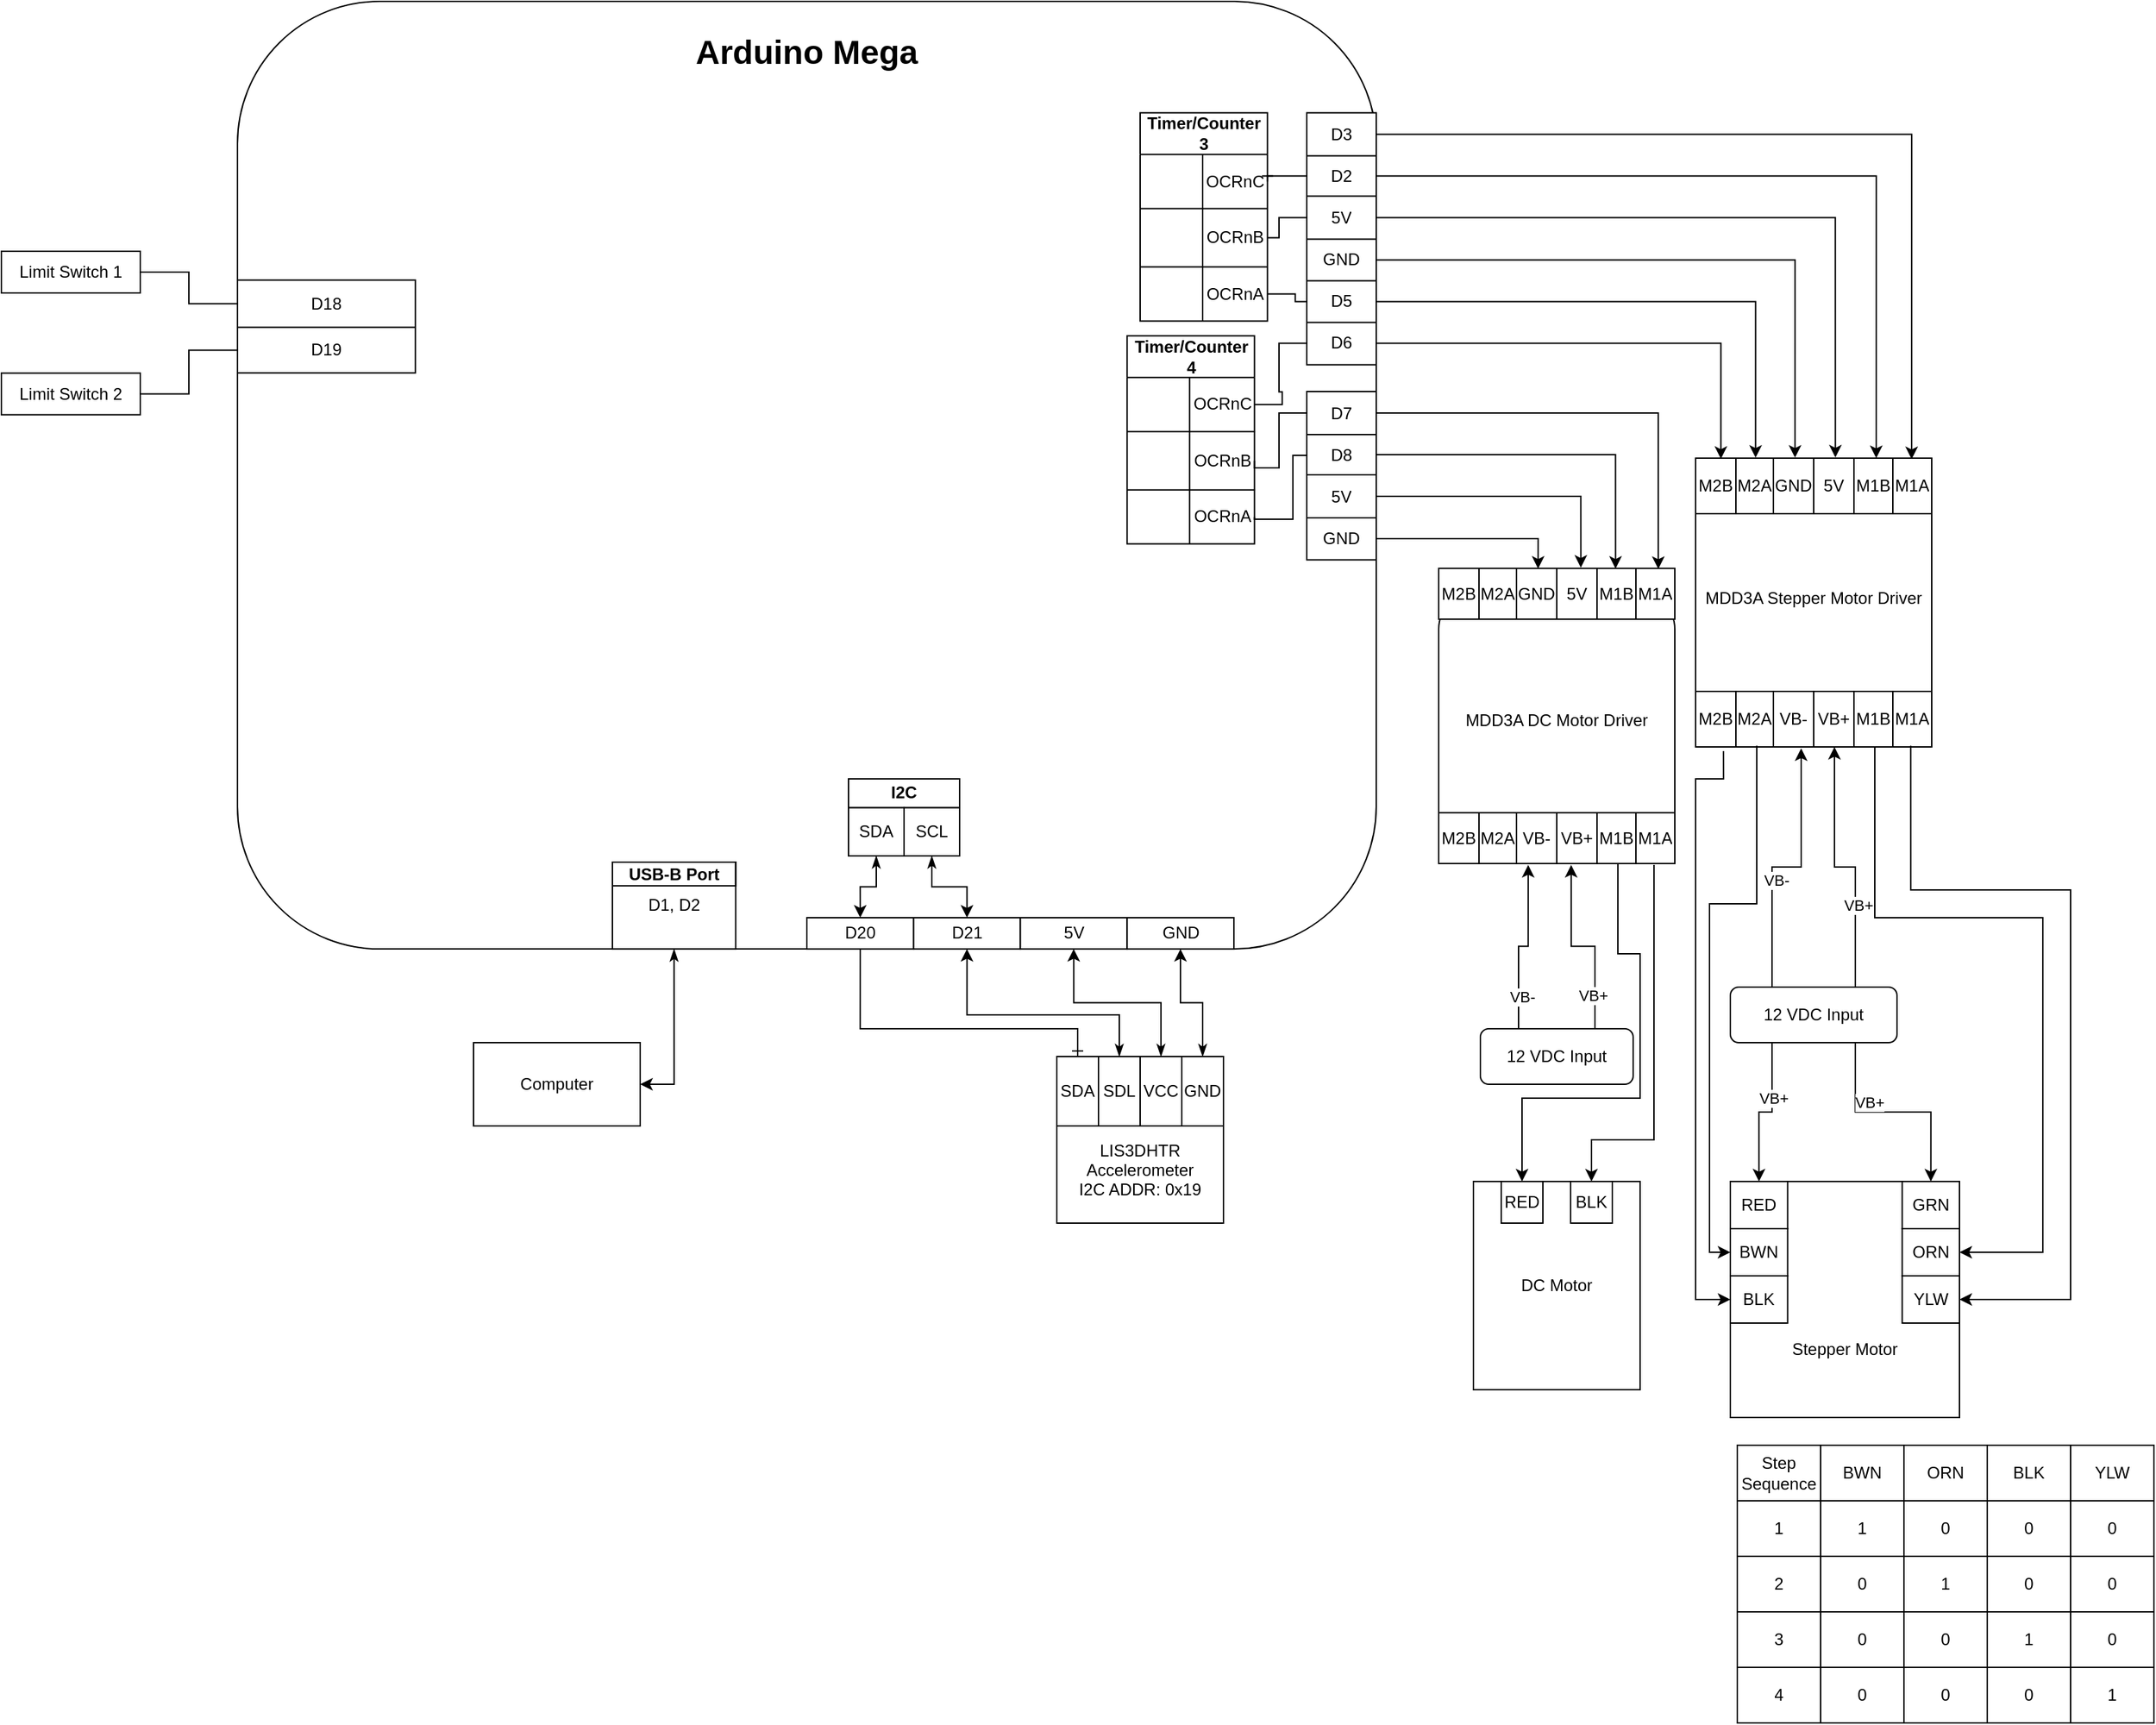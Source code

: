 <mxfile version="14.2.9" type="github">
  <diagram id="C0KFSPyw03zar2ZqgSOU" name="Page-1">
    <mxGraphModel dx="2953" dy="2285" grid="1" gridSize="10" guides="1" tooltips="1" connect="1" arrows="1" fold="1" page="1" pageScale="1" pageWidth="850" pageHeight="1100" math="0" shadow="0">
      <root>
        <mxCell id="0" />
        <mxCell id="1" parent="0" />
        <mxCell id="5YdX2FJ3HZGjH0jcZ-SD-95" style="edgeStyle=orthogonalEdgeStyle;rounded=0;orthogonalLoop=1;jettySize=auto;html=1;exitX=1;exitY=0.5;exitDx=0;exitDy=0;entryX=0.915;entryY=0.018;entryDx=0;entryDy=0;entryPerimeter=0;" parent="1" source="5YdX2FJ3HZGjH0jcZ-SD-104" target="5YdX2FJ3HZGjH0jcZ-SD-141" edge="1">
          <mxGeometry relative="1" as="geometry">
            <mxPoint x="430" y="-892" as="sourcePoint" />
            <mxPoint x="668" y="-800" as="targetPoint" />
          </mxGeometry>
        </mxCell>
        <mxCell id="5YdX2FJ3HZGjH0jcZ-SD-99" style="edgeStyle=orthogonalEdgeStyle;rounded=0;orthogonalLoop=1;jettySize=auto;html=1;exitX=1;exitY=0.5;exitDx=0;exitDy=0;entryX=0.765;entryY=0;entryDx=0;entryDy=0;entryPerimeter=0;" parent="1" source="5YdX2FJ3HZGjH0jcZ-SD-116" target="5YdX2FJ3HZGjH0jcZ-SD-141" edge="1">
          <mxGeometry relative="1" as="geometry">
            <mxPoint x="450" y="-860" as="sourcePoint" />
            <mxPoint x="625" y="-800" as="targetPoint" />
          </mxGeometry>
        </mxCell>
        <mxCell id="5YdX2FJ3HZGjH0jcZ-SD-166" style="edgeStyle=orthogonalEdgeStyle;rounded=0;orthogonalLoop=1;jettySize=auto;html=1;exitX=0.25;exitY=0;exitDx=0;exitDy=0;entryX=0.447;entryY=1.025;entryDx=0;entryDy=0;entryPerimeter=0;" parent="1" source="5YdX2FJ3HZGjH0jcZ-SD-14" target="5YdX2FJ3HZGjH0jcZ-SD-159" edge="1">
          <mxGeometry relative="1" as="geometry" />
        </mxCell>
        <mxCell id="XPlK5IKg6PWmTXzJqhiE-1" value="VB-" style="edgeLabel;html=1;align=center;verticalAlign=middle;resizable=0;points=[];" vertex="1" connectable="0" parent="5YdX2FJ3HZGjH0jcZ-SD-166">
          <mxGeometry x="-0.202" y="-3" relative="1" as="geometry">
            <mxPoint as="offset" />
          </mxGeometry>
        </mxCell>
        <mxCell id="5YdX2FJ3HZGjH0jcZ-SD-167" style="edgeStyle=orthogonalEdgeStyle;rounded=0;orthogonalLoop=1;jettySize=auto;html=1;exitX=0.75;exitY=0;exitDx=0;exitDy=0;entryX=0.588;entryY=1;entryDx=0;entryDy=0;entryPerimeter=0;" parent="1" source="5YdX2FJ3HZGjH0jcZ-SD-14" target="5YdX2FJ3HZGjH0jcZ-SD-159" edge="1">
          <mxGeometry relative="1" as="geometry" />
        </mxCell>
        <mxCell id="XPlK5IKg6PWmTXzJqhiE-2" value="VB+" style="edgeLabel;html=1;align=center;verticalAlign=middle;resizable=0;points=[];" vertex="1" connectable="0" parent="5YdX2FJ3HZGjH0jcZ-SD-167">
          <mxGeometry x="-0.365" y="-2" relative="1" as="geometry">
            <mxPoint as="offset" />
          </mxGeometry>
        </mxCell>
        <mxCell id="5YdX2FJ3HZGjH0jcZ-SD-14" value="12 VDC Input" style="rounded=1;whiteSpace=wrap;html=1;sketch=0;fillColor=#ffffff;" parent="1" vertex="1">
          <mxGeometry x="665" y="-310" width="120" height="40" as="geometry" />
        </mxCell>
        <mxCell id="5YdX2FJ3HZGjH0jcZ-SD-126" value="" style="group" parent="1" vertex="1" connectable="0">
          <mxGeometry x="-410" y="-1020" width="820" height="690" as="geometry" />
        </mxCell>
        <mxCell id="-ECTjhzln9IzdBwGtKHd-32" value="D1" style="rounded=0;whiteSpace=wrap;html=1;" parent="5YdX2FJ3HZGjH0jcZ-SD-126" vertex="1">
          <mxGeometry x="230.625" y="595.566" width="51.25" height="66.918" as="geometry" />
        </mxCell>
        <mxCell id="-ECTjhzln9IzdBwGtKHd-33" value="D0" style="rounded=0;whiteSpace=wrap;html=1;" parent="5YdX2FJ3HZGjH0jcZ-SD-126" vertex="1">
          <mxGeometry x="179.375" y="595.566" width="51.25" height="66.918" as="geometry" />
        </mxCell>
        <mxCell id="XPlK5IKg6PWmTXzJqhiE-116" value="" style="group" vertex="1" connectable="0" parent="5YdX2FJ3HZGjH0jcZ-SD-126">
          <mxGeometry width="820" height="682.56" as="geometry" />
        </mxCell>
        <mxCell id="5YdX2FJ3HZGjH0jcZ-SD-1" value="&lt;h1&gt;Arduino Mega&lt;br&gt;&lt;/h1&gt;&lt;div&gt;&lt;br&gt;&lt;/div&gt;" style="rounded=1;whiteSpace=wrap;html=1;verticalAlign=top;" parent="XPlK5IKg6PWmTXzJqhiE-116" vertex="1">
          <mxGeometry width="820" height="682.559" as="geometry" />
        </mxCell>
        <mxCell id="5YdX2FJ3HZGjH0jcZ-SD-103" value="" style="shape=table;html=1;whiteSpace=wrap;startSize=0;container=1;collapsible=0;childLayout=tableLayout;sketch=0;strokeColor=#000000;fillColor=#ffffff;gradientColor=#ffffff;" parent="XPlK5IKg6PWmTXzJqhiE-116" vertex="1">
          <mxGeometry x="770" y="80.3" width="50" height="181.43" as="geometry" />
        </mxCell>
        <mxCell id="5YdX2FJ3HZGjH0jcZ-SD-104" value="" style="shape=partialRectangle;html=1;whiteSpace=wrap;collapsible=0;dropTarget=0;pointerEvents=0;fillColor=none;top=0;left=0;bottom=0;right=0;points=[[0,0.5],[1,0.5]];portConstraint=eastwest;" parent="5YdX2FJ3HZGjH0jcZ-SD-103" vertex="1">
          <mxGeometry width="50" height="31" as="geometry" />
        </mxCell>
        <mxCell id="5YdX2FJ3HZGjH0jcZ-SD-105" value="D3" style="shape=partialRectangle;html=1;whiteSpace=wrap;connectable=0;fillColor=none;top=0;left=0;bottom=0;right=0;overflow=hidden;" parent="5YdX2FJ3HZGjH0jcZ-SD-104" vertex="1">
          <mxGeometry width="50" height="31" as="geometry" />
        </mxCell>
        <mxCell id="5YdX2FJ3HZGjH0jcZ-SD-116" style="shape=partialRectangle;html=1;whiteSpace=wrap;collapsible=0;dropTarget=0;pointerEvents=0;fillColor=none;top=0;left=0;bottom=0;right=0;points=[[0,0.5],[1,0.5]];portConstraint=eastwest;" parent="5YdX2FJ3HZGjH0jcZ-SD-103" vertex="1">
          <mxGeometry y="31" width="50" height="29" as="geometry" />
        </mxCell>
        <mxCell id="5YdX2FJ3HZGjH0jcZ-SD-117" value="D2" style="shape=partialRectangle;html=1;whiteSpace=wrap;connectable=0;fillColor=none;top=0;left=0;bottom=0;right=0;overflow=hidden;" parent="5YdX2FJ3HZGjH0jcZ-SD-116" vertex="1">
          <mxGeometry width="50" height="29" as="geometry" />
        </mxCell>
        <mxCell id="5YdX2FJ3HZGjH0jcZ-SD-118" style="shape=partialRectangle;html=1;whiteSpace=wrap;collapsible=0;dropTarget=0;pointerEvents=0;fillColor=none;top=0;left=0;bottom=0;right=0;points=[[0,0.5],[1,0.5]];portConstraint=eastwest;" parent="5YdX2FJ3HZGjH0jcZ-SD-103" vertex="1">
          <mxGeometry y="60" width="50" height="31" as="geometry" />
        </mxCell>
        <mxCell id="5YdX2FJ3HZGjH0jcZ-SD-119" value="5V" style="shape=partialRectangle;html=1;whiteSpace=wrap;connectable=0;fillColor=none;top=0;left=0;bottom=0;right=0;overflow=hidden;" parent="5YdX2FJ3HZGjH0jcZ-SD-118" vertex="1">
          <mxGeometry width="50" height="31" as="geometry" />
        </mxCell>
        <mxCell id="5YdX2FJ3HZGjH0jcZ-SD-120" style="shape=partialRectangle;html=1;whiteSpace=wrap;collapsible=0;dropTarget=0;pointerEvents=0;fillColor=none;top=0;left=0;bottom=0;right=0;points=[[0,0.5],[1,0.5]];portConstraint=eastwest;" parent="5YdX2FJ3HZGjH0jcZ-SD-103" vertex="1">
          <mxGeometry y="91" width="50" height="30" as="geometry" />
        </mxCell>
        <mxCell id="5YdX2FJ3HZGjH0jcZ-SD-121" value="GND" style="shape=partialRectangle;html=1;whiteSpace=wrap;connectable=0;fillColor=none;top=0;left=0;bottom=0;right=0;overflow=hidden;" parent="5YdX2FJ3HZGjH0jcZ-SD-120" vertex="1">
          <mxGeometry width="50" height="30" as="geometry" />
        </mxCell>
        <mxCell id="5YdX2FJ3HZGjH0jcZ-SD-122" style="shape=partialRectangle;html=1;whiteSpace=wrap;collapsible=0;dropTarget=0;pointerEvents=0;fillColor=none;top=0;left=0;bottom=0;right=0;points=[[0,0.5],[1,0.5]];portConstraint=eastwest;" parent="5YdX2FJ3HZGjH0jcZ-SD-103" vertex="1">
          <mxGeometry y="121" width="50" height="30" as="geometry" />
        </mxCell>
        <mxCell id="5YdX2FJ3HZGjH0jcZ-SD-123" value="D5" style="shape=partialRectangle;html=1;whiteSpace=wrap;connectable=0;fillColor=none;top=0;left=0;bottom=0;right=0;overflow=hidden;" parent="5YdX2FJ3HZGjH0jcZ-SD-122" vertex="1">
          <mxGeometry width="50" height="30" as="geometry" />
        </mxCell>
        <mxCell id="5YdX2FJ3HZGjH0jcZ-SD-124" style="shape=partialRectangle;html=1;whiteSpace=wrap;collapsible=0;dropTarget=0;pointerEvents=0;fillColor=none;top=0;left=0;bottom=0;right=0;points=[[0,0.5],[1,0.5]];portConstraint=eastwest;" parent="5YdX2FJ3HZGjH0jcZ-SD-103" vertex="1">
          <mxGeometry y="151" width="50" height="30" as="geometry" />
        </mxCell>
        <mxCell id="5YdX2FJ3HZGjH0jcZ-SD-125" value="D6" style="shape=partialRectangle;html=1;whiteSpace=wrap;connectable=0;fillColor=none;top=0;left=0;bottom=0;right=0;overflow=hidden;" parent="5YdX2FJ3HZGjH0jcZ-SD-124" vertex="1">
          <mxGeometry width="50" height="30" as="geometry" />
        </mxCell>
        <mxCell id="5YdX2FJ3HZGjH0jcZ-SD-215" value="" style="shape=table;html=1;whiteSpace=wrap;startSize=0;container=1;collapsible=0;childLayout=tableLayout;sketch=0;strokeColor=#000000;fillColor=#ffffff;gradientColor=#ffffff;" parent="XPlK5IKg6PWmTXzJqhiE-116" vertex="1">
          <mxGeometry x="770" y="281.05" width="50" height="121.2" as="geometry" />
        </mxCell>
        <mxCell id="5YdX2FJ3HZGjH0jcZ-SD-216" value="" style="shape=partialRectangle;html=1;whiteSpace=wrap;collapsible=0;dropTarget=0;pointerEvents=0;fillColor=none;top=0;left=0;bottom=0;right=0;points=[[0,0.5],[1,0.5]];portConstraint=eastwest;" parent="5YdX2FJ3HZGjH0jcZ-SD-215" vertex="1">
          <mxGeometry width="50" height="31" as="geometry" />
        </mxCell>
        <mxCell id="5YdX2FJ3HZGjH0jcZ-SD-217" value="D7" style="shape=partialRectangle;html=1;whiteSpace=wrap;connectable=0;fillColor=none;top=0;left=0;bottom=0;right=0;overflow=hidden;" parent="5YdX2FJ3HZGjH0jcZ-SD-216" vertex="1">
          <mxGeometry width="50" height="31" as="geometry" />
        </mxCell>
        <mxCell id="5YdX2FJ3HZGjH0jcZ-SD-218" style="shape=partialRectangle;html=1;whiteSpace=wrap;collapsible=0;dropTarget=0;pointerEvents=0;fillColor=none;top=0;left=0;bottom=0;right=0;points=[[0,0.5],[1,0.5]];portConstraint=eastwest;" parent="5YdX2FJ3HZGjH0jcZ-SD-215" vertex="1">
          <mxGeometry y="31" width="50" height="29" as="geometry" />
        </mxCell>
        <mxCell id="5YdX2FJ3HZGjH0jcZ-SD-219" value="D8" style="shape=partialRectangle;html=1;whiteSpace=wrap;connectable=0;fillColor=none;top=0;left=0;bottom=0;right=0;overflow=hidden;" parent="5YdX2FJ3HZGjH0jcZ-SD-218" vertex="1">
          <mxGeometry width="50" height="29" as="geometry" />
        </mxCell>
        <mxCell id="5YdX2FJ3HZGjH0jcZ-SD-220" style="shape=partialRectangle;html=1;whiteSpace=wrap;collapsible=0;dropTarget=0;pointerEvents=0;fillColor=none;top=0;left=0;bottom=0;right=0;points=[[0,0.5],[1,0.5]];portConstraint=eastwest;" parent="5YdX2FJ3HZGjH0jcZ-SD-215" vertex="1">
          <mxGeometry y="60" width="50" height="31" as="geometry" />
        </mxCell>
        <mxCell id="5YdX2FJ3HZGjH0jcZ-SD-221" value="5V" style="shape=partialRectangle;html=1;whiteSpace=wrap;connectable=0;fillColor=none;top=0;left=0;bottom=0;right=0;overflow=hidden;" parent="5YdX2FJ3HZGjH0jcZ-SD-220" vertex="1">
          <mxGeometry width="50" height="31" as="geometry" />
        </mxCell>
        <mxCell id="5YdX2FJ3HZGjH0jcZ-SD-222" style="shape=partialRectangle;html=1;whiteSpace=wrap;collapsible=0;dropTarget=0;pointerEvents=0;fillColor=none;top=0;left=0;bottom=0;right=0;points=[[0,0.5],[1,0.5]];portConstraint=eastwest;" parent="5YdX2FJ3HZGjH0jcZ-SD-215" vertex="1">
          <mxGeometry y="91" width="50" height="30" as="geometry" />
        </mxCell>
        <mxCell id="5YdX2FJ3HZGjH0jcZ-SD-223" value="GND" style="shape=partialRectangle;html=1;whiteSpace=wrap;connectable=0;fillColor=none;top=0;left=0;bottom=0;right=0;overflow=hidden;" parent="5YdX2FJ3HZGjH0jcZ-SD-222" vertex="1">
          <mxGeometry width="50" height="30" as="geometry" />
        </mxCell>
        <mxCell id="5YdX2FJ3HZGjH0jcZ-SD-252" value="Timer/Counter 3" style="shape=table;html=1;whiteSpace=wrap;startSize=30;container=1;collapsible=0;childLayout=tableLayout;fontStyle=1;align=center;sketch=0;strokeColor=#000000;fillColor=#ffffff;gradientColor=#ffffff;" parent="XPlK5IKg6PWmTXzJqhiE-116" vertex="1">
          <mxGeometry x="650" y="80.3" width="91.69" height="149.9" as="geometry" />
        </mxCell>
        <mxCell id="5YdX2FJ3HZGjH0jcZ-SD-253" value="" style="shape=partialRectangle;html=1;whiteSpace=wrap;collapsible=0;dropTarget=0;pointerEvents=0;fillColor=none;top=0;left=0;bottom=0;right=0;points=[[0,0.5],[1,0.5]];portConstraint=eastwest;" parent="5YdX2FJ3HZGjH0jcZ-SD-252" vertex="1">
          <mxGeometry y="30" width="91.69" height="39" as="geometry" />
        </mxCell>
        <mxCell id="5YdX2FJ3HZGjH0jcZ-SD-254" value="" style="shape=partialRectangle;html=1;whiteSpace=wrap;connectable=0;fillColor=none;top=0;left=0;bottom=0;right=0;overflow=hidden;" parent="5YdX2FJ3HZGjH0jcZ-SD-253" vertex="1">
          <mxGeometry width="45" height="39" as="geometry" />
        </mxCell>
        <mxCell id="5YdX2FJ3HZGjH0jcZ-SD-255" value="OCRnC" style="shape=partialRectangle;html=1;whiteSpace=wrap;connectable=0;fillColor=none;top=0;left=0;bottom=0;right=0;overflow=hidden;" parent="5YdX2FJ3HZGjH0jcZ-SD-253" vertex="1">
          <mxGeometry x="45" width="47" height="39" as="geometry" />
        </mxCell>
        <mxCell id="5YdX2FJ3HZGjH0jcZ-SD-257" value="" style="shape=partialRectangle;html=1;whiteSpace=wrap;collapsible=0;dropTarget=0;pointerEvents=0;fillColor=none;top=0;left=0;bottom=0;right=0;points=[[0,0.5],[1,0.5]];portConstraint=eastwest;" parent="5YdX2FJ3HZGjH0jcZ-SD-252" vertex="1">
          <mxGeometry y="69" width="91.69" height="42" as="geometry" />
        </mxCell>
        <mxCell id="5YdX2FJ3HZGjH0jcZ-SD-258" value="" style="shape=partialRectangle;html=1;whiteSpace=wrap;connectable=0;fillColor=none;top=0;left=0;bottom=0;right=0;overflow=hidden;" parent="5YdX2FJ3HZGjH0jcZ-SD-257" vertex="1">
          <mxGeometry width="45" height="42" as="geometry" />
        </mxCell>
        <mxCell id="5YdX2FJ3HZGjH0jcZ-SD-259" value="OCRnB" style="shape=partialRectangle;html=1;whiteSpace=wrap;connectable=0;fillColor=none;top=0;left=0;bottom=0;right=0;overflow=hidden;" parent="5YdX2FJ3HZGjH0jcZ-SD-257" vertex="1">
          <mxGeometry x="45" width="47" height="42" as="geometry" />
        </mxCell>
        <mxCell id="5YdX2FJ3HZGjH0jcZ-SD-261" value="" style="shape=partialRectangle;html=1;whiteSpace=wrap;collapsible=0;dropTarget=0;pointerEvents=0;fillColor=none;top=0;left=0;bottom=0;right=0;points=[[0,0.5],[1,0.5]];portConstraint=eastwest;" parent="5YdX2FJ3HZGjH0jcZ-SD-252" vertex="1">
          <mxGeometry y="111" width="91.69" height="39" as="geometry" />
        </mxCell>
        <mxCell id="5YdX2FJ3HZGjH0jcZ-SD-262" value="" style="shape=partialRectangle;html=1;whiteSpace=wrap;connectable=0;fillColor=none;top=0;left=0;bottom=0;right=0;overflow=hidden;" parent="5YdX2FJ3HZGjH0jcZ-SD-261" vertex="1">
          <mxGeometry width="45" height="39" as="geometry" />
        </mxCell>
        <mxCell id="5YdX2FJ3HZGjH0jcZ-SD-263" value="OCRnA" style="shape=partialRectangle;html=1;whiteSpace=wrap;connectable=0;fillColor=none;top=0;left=0;bottom=0;right=0;overflow=hidden;" parent="5YdX2FJ3HZGjH0jcZ-SD-261" vertex="1">
          <mxGeometry x="45" width="47" height="39" as="geometry" />
        </mxCell>
        <mxCell id="5YdX2FJ3HZGjH0jcZ-SD-268" value="Timer/Counter 4" style="shape=table;html=1;whiteSpace=wrap;startSize=30;container=1;collapsible=0;childLayout=tableLayout;fontStyle=1;align=center;sketch=0;strokeColor=#000000;fillColor=#ffffff;gradientColor=#ffffff;" parent="XPlK5IKg6PWmTXzJqhiE-116" vertex="1">
          <mxGeometry x="640.63" y="240.9" width="91.69" height="149.9" as="geometry" />
        </mxCell>
        <mxCell id="5YdX2FJ3HZGjH0jcZ-SD-269" value="" style="shape=partialRectangle;html=1;whiteSpace=wrap;collapsible=0;dropTarget=0;pointerEvents=0;fillColor=none;top=0;left=0;bottom=0;right=0;points=[[0,0.5],[1,0.5]];portConstraint=eastwest;" parent="5YdX2FJ3HZGjH0jcZ-SD-268" vertex="1">
          <mxGeometry y="30" width="91.69" height="39" as="geometry" />
        </mxCell>
        <mxCell id="5YdX2FJ3HZGjH0jcZ-SD-270" value="" style="shape=partialRectangle;html=1;whiteSpace=wrap;connectable=0;fillColor=none;top=0;left=0;bottom=0;right=0;overflow=hidden;" parent="5YdX2FJ3HZGjH0jcZ-SD-269" vertex="1">
          <mxGeometry width="45" height="39" as="geometry" />
        </mxCell>
        <mxCell id="5YdX2FJ3HZGjH0jcZ-SD-271" value="OCRnC" style="shape=partialRectangle;html=1;whiteSpace=wrap;connectable=0;fillColor=none;top=0;left=0;bottom=0;right=0;overflow=hidden;" parent="5YdX2FJ3HZGjH0jcZ-SD-269" vertex="1">
          <mxGeometry x="45" width="47" height="39" as="geometry" />
        </mxCell>
        <mxCell id="5YdX2FJ3HZGjH0jcZ-SD-272" value="" style="shape=partialRectangle;html=1;whiteSpace=wrap;collapsible=0;dropTarget=0;pointerEvents=0;fillColor=none;top=0;left=0;bottom=0;right=0;points=[[0,0.5],[1,0.5]];portConstraint=eastwest;" parent="5YdX2FJ3HZGjH0jcZ-SD-268" vertex="1">
          <mxGeometry y="69" width="91.69" height="42" as="geometry" />
        </mxCell>
        <mxCell id="5YdX2FJ3HZGjH0jcZ-SD-273" value="" style="shape=partialRectangle;html=1;whiteSpace=wrap;connectable=0;fillColor=none;top=0;left=0;bottom=0;right=0;overflow=hidden;" parent="5YdX2FJ3HZGjH0jcZ-SD-272" vertex="1">
          <mxGeometry width="45" height="42" as="geometry" />
        </mxCell>
        <mxCell id="5YdX2FJ3HZGjH0jcZ-SD-274" value="OCRnB" style="shape=partialRectangle;html=1;whiteSpace=wrap;connectable=0;fillColor=none;top=0;left=0;bottom=0;right=0;overflow=hidden;" parent="5YdX2FJ3HZGjH0jcZ-SD-272" vertex="1">
          <mxGeometry x="45" width="47" height="42" as="geometry" />
        </mxCell>
        <mxCell id="5YdX2FJ3HZGjH0jcZ-SD-275" value="" style="shape=partialRectangle;html=1;whiteSpace=wrap;collapsible=0;dropTarget=0;pointerEvents=0;fillColor=none;top=0;left=0;bottom=0;right=0;points=[[0,0.5],[1,0.5]];portConstraint=eastwest;" parent="5YdX2FJ3HZGjH0jcZ-SD-268" vertex="1">
          <mxGeometry y="111" width="91.69" height="39" as="geometry" />
        </mxCell>
        <mxCell id="5YdX2FJ3HZGjH0jcZ-SD-276" value="" style="shape=partialRectangle;html=1;whiteSpace=wrap;connectable=0;fillColor=none;top=0;left=0;bottom=0;right=0;overflow=hidden;" parent="5YdX2FJ3HZGjH0jcZ-SD-275" vertex="1">
          <mxGeometry width="45" height="39" as="geometry" />
        </mxCell>
        <mxCell id="5YdX2FJ3HZGjH0jcZ-SD-277" value="OCRnA" style="shape=partialRectangle;html=1;whiteSpace=wrap;connectable=0;fillColor=none;top=0;left=0;bottom=0;right=0;overflow=hidden;" parent="5YdX2FJ3HZGjH0jcZ-SD-275" vertex="1">
          <mxGeometry x="45" width="47" height="39" as="geometry" />
        </mxCell>
        <mxCell id="-ECTjhzln9IzdBwGtKHd-39" value="D20" style="rounded=0;whiteSpace=wrap;html=1;" parent="XPlK5IKg6PWmTXzJqhiE-116" vertex="1">
          <mxGeometry x="410" y="660" width="76.88" height="22.56" as="geometry" />
        </mxCell>
        <mxCell id="-ECTjhzln9IzdBwGtKHd-40" value="D21" style="rounded=0;whiteSpace=wrap;html=1;" parent="XPlK5IKg6PWmTXzJqhiE-116" vertex="1">
          <mxGeometry x="486.88" y="660" width="76.87" height="22.56" as="geometry" />
        </mxCell>
        <mxCell id="-ECTjhzln9IzdBwGtKHd-51" value="5V" style="rounded=0;whiteSpace=wrap;html=1;" parent="XPlK5IKg6PWmTXzJqhiE-116" vertex="1">
          <mxGeometry x="563.75" y="660" width="76.88" height="22.56" as="geometry" />
        </mxCell>
        <mxCell id="-ECTjhzln9IzdBwGtKHd-52" value="GND" style="rounded=0;whiteSpace=wrap;html=1;" parent="XPlK5IKg6PWmTXzJqhiE-116" vertex="1">
          <mxGeometry x="640.63" y="660" width="76.88" height="22.56" as="geometry" />
        </mxCell>
        <mxCell id="5YdX2FJ3HZGjH0jcZ-SD-267" style="edgeStyle=orthogonalEdgeStyle;rounded=0;orthogonalLoop=1;jettySize=auto;html=1;startArrow=none;startFill=0;endArrow=none;endFill=0;" parent="XPlK5IKg6PWmTXzJqhiE-116" source="5YdX2FJ3HZGjH0jcZ-SD-261" target="5YdX2FJ3HZGjH0jcZ-SD-122" edge="1">
          <mxGeometry relative="1" as="geometry" />
        </mxCell>
        <mxCell id="5YdX2FJ3HZGjH0jcZ-SD-280" style="edgeStyle=orthogonalEdgeStyle;rounded=0;orthogonalLoop=1;jettySize=auto;html=1;exitX=0;exitY=0.5;exitDx=0;exitDy=0;entryX=1;entryY=0.5;entryDx=0;entryDy=0;startArrow=none;startFill=0;endArrow=none;endFill=0;" parent="XPlK5IKg6PWmTXzJqhiE-116" source="5YdX2FJ3HZGjH0jcZ-SD-124" target="5YdX2FJ3HZGjH0jcZ-SD-269" edge="1">
          <mxGeometry relative="1" as="geometry" />
        </mxCell>
        <mxCell id="5YdX2FJ3HZGjH0jcZ-SD-279" style="edgeStyle=orthogonalEdgeStyle;rounded=0;orthogonalLoop=1;jettySize=auto;html=1;exitX=0;exitY=0.5;exitDx=0;exitDy=0;entryX=1;entryY=0.5;entryDx=0;entryDy=0;startArrow=none;startFill=0;endArrow=none;endFill=0;" parent="XPlK5IKg6PWmTXzJqhiE-116" source="5YdX2FJ3HZGjH0jcZ-SD-216" target="5YdX2FJ3HZGjH0jcZ-SD-272" edge="1">
          <mxGeometry relative="1" as="geometry">
            <Array as="points">
              <mxPoint x="750" y="297" />
              <mxPoint x="750" y="336" />
              <mxPoint x="732" y="336" />
            </Array>
          </mxGeometry>
        </mxCell>
        <mxCell id="5YdX2FJ3HZGjH0jcZ-SD-281" style="edgeStyle=orthogonalEdgeStyle;rounded=0;orthogonalLoop=1;jettySize=auto;html=1;exitX=1;exitY=0.5;exitDx=0;exitDy=0;startArrow=none;startFill=0;endArrow=none;endFill=0;" parent="XPlK5IKg6PWmTXzJqhiE-116" source="5YdX2FJ3HZGjH0jcZ-SD-275" target="5YdX2FJ3HZGjH0jcZ-SD-218" edge="1">
          <mxGeometry relative="1" as="geometry">
            <Array as="points">
              <mxPoint x="732" y="373" />
              <mxPoint x="760" y="373" />
              <mxPoint x="760" y="327" />
            </Array>
          </mxGeometry>
        </mxCell>
        <mxCell id="-ECTjhzln9IzdBwGtKHd-47" style="edgeStyle=orthogonalEdgeStyle;rounded=0;orthogonalLoop=1;jettySize=auto;html=1;exitX=0.5;exitY=0;exitDx=0;exitDy=0;entryX=0.5;entryY=1;entryDx=0;entryDy=0;startArrow=classic;startFill=1;endArrow=classicThin;endFill=1;" parent="XPlK5IKg6PWmTXzJqhiE-116" source="-ECTjhzln9IzdBwGtKHd-39" target="-ECTjhzln9IzdBwGtKHd-42" edge="1">
          <mxGeometry relative="1" as="geometry" />
        </mxCell>
        <mxCell id="-ECTjhzln9IzdBwGtKHd-48" style="edgeStyle=orthogonalEdgeStyle;rounded=0;orthogonalLoop=1;jettySize=auto;html=1;exitX=0.5;exitY=0;exitDx=0;exitDy=0;entryX=0.5;entryY=1;entryDx=0;entryDy=0;startArrow=classic;startFill=1;endArrow=classicThin;endFill=1;" parent="XPlK5IKg6PWmTXzJqhiE-116" source="-ECTjhzln9IzdBwGtKHd-40" target="-ECTjhzln9IzdBwGtKHd-43" edge="1">
          <mxGeometry relative="1" as="geometry" />
        </mxCell>
        <mxCell id="XPlK5IKg6PWmTXzJqhiE-117" value="" style="shape=table;html=1;whiteSpace=wrap;startSize=0;container=1;collapsible=0;childLayout=tableLayout;" vertex="1" parent="XPlK5IKg6PWmTXzJqhiE-116">
          <mxGeometry y="200.753" width="128.125" height="66.918" as="geometry" />
        </mxCell>
        <mxCell id="XPlK5IKg6PWmTXzJqhiE-118" value="" style="shape=partialRectangle;html=1;whiteSpace=wrap;collapsible=0;dropTarget=0;pointerEvents=0;fillColor=none;top=0;left=0;bottom=0;right=0;points=[[0,0.5],[1,0.5]];portConstraint=eastwest;" vertex="1" parent="XPlK5IKg6PWmTXzJqhiE-117">
          <mxGeometry width="128.125" height="34" as="geometry" />
        </mxCell>
        <mxCell id="XPlK5IKg6PWmTXzJqhiE-119" value="D18" style="shape=partialRectangle;html=1;whiteSpace=wrap;connectable=0;fillColor=none;top=0;left=0;bottom=0;right=0;overflow=hidden;" vertex="1" parent="XPlK5IKg6PWmTXzJqhiE-118">
          <mxGeometry width="128" height="34" as="geometry" />
        </mxCell>
        <mxCell id="XPlK5IKg6PWmTXzJqhiE-122" value="" style="shape=partialRectangle;html=1;whiteSpace=wrap;collapsible=0;dropTarget=0;pointerEvents=0;fillColor=none;top=0;left=0;bottom=0;right=0;points=[[0,0.5],[1,0.5]];portConstraint=eastwest;" vertex="1" parent="XPlK5IKg6PWmTXzJqhiE-117">
          <mxGeometry y="34" width="128.125" height="33" as="geometry" />
        </mxCell>
        <mxCell id="XPlK5IKg6PWmTXzJqhiE-123" value="D19" style="shape=partialRectangle;html=1;whiteSpace=wrap;connectable=0;fillColor=none;top=0;left=0;bottom=0;right=0;overflow=hidden;" vertex="1" parent="XPlK5IKg6PWmTXzJqhiE-122">
          <mxGeometry width="128" height="33" as="geometry" />
        </mxCell>
        <mxCell id="XPlK5IKg6PWmTXzJqhiE-137" style="edgeStyle=orthogonalEdgeStyle;rounded=0;orthogonalLoop=1;jettySize=auto;html=1;exitX=0;exitY=0.5;exitDx=0;exitDy=0;entryX=1;entryY=0.5;entryDx=0;entryDy=0;startArrow=none;startFill=0;endArrow=ERone;endFill=0;" edge="1" parent="XPlK5IKg6PWmTXzJqhiE-116" source="5YdX2FJ3HZGjH0jcZ-SD-116" target="5YdX2FJ3HZGjH0jcZ-SD-253">
          <mxGeometry relative="1" as="geometry" />
        </mxCell>
        <mxCell id="XPlK5IKg6PWmTXzJqhiE-138" style="edgeStyle=orthogonalEdgeStyle;rounded=0;orthogonalLoop=1;jettySize=auto;html=1;exitX=0;exitY=0.5;exitDx=0;exitDy=0;entryX=1;entryY=0.5;entryDx=0;entryDy=0;startArrow=none;startFill=0;endArrow=none;endFill=0;" edge="1" parent="XPlK5IKg6PWmTXzJqhiE-116" source="5YdX2FJ3HZGjH0jcZ-SD-118" target="5YdX2FJ3HZGjH0jcZ-SD-257">
          <mxGeometry relative="1" as="geometry">
            <Array as="points">
              <mxPoint x="750" y="156" />
              <mxPoint x="750" y="170" />
            </Array>
          </mxGeometry>
        </mxCell>
        <mxCell id="XPlK5IKg6PWmTXzJqhiE-140" value="" style="group" vertex="1" connectable="0" parent="XPlK5IKg6PWmTXzJqhiE-116">
          <mxGeometry x="440" y="560" width="80" height="55.49" as="geometry" />
        </mxCell>
        <mxCell id="-ECTjhzln9IzdBwGtKHd-41" value="&lt;b&gt;I2C&lt;/b&gt;" style="rounded=0;whiteSpace=wrap;html=1;fillColor=#ffffff;" parent="XPlK5IKg6PWmTXzJqhiE-140" vertex="1">
          <mxGeometry width="80.0" height="20.809" as="geometry" />
        </mxCell>
        <mxCell id="-ECTjhzln9IzdBwGtKHd-42" value="SDA" style="rounded=0;whiteSpace=wrap;html=1;fillColor=#ffffff;" parent="XPlK5IKg6PWmTXzJqhiE-140" vertex="1">
          <mxGeometry y="20.809" width="40.0" height="34.681" as="geometry" />
        </mxCell>
        <mxCell id="-ECTjhzln9IzdBwGtKHd-43" value="SCL" style="rounded=0;whiteSpace=wrap;html=1;fillColor=#ffffff;" parent="XPlK5IKg6PWmTXzJqhiE-140" vertex="1">
          <mxGeometry x="40.0" y="20.809" width="40.0" height="34.681" as="geometry" />
        </mxCell>
        <mxCell id="XPlK5IKg6PWmTXzJqhiE-141" value="" style="group" vertex="1" connectable="0" parent="XPlK5IKg6PWmTXzJqhiE-116">
          <mxGeometry x="270" y="620" width="88.75" height="62.56" as="geometry" />
        </mxCell>
        <mxCell id="-ECTjhzln9IzdBwGtKHd-34" value="D1, D2" style="rounded=0;whiteSpace=wrap;html=1;fillColor=none;" parent="XPlK5IKg6PWmTXzJqhiE-141" vertex="1">
          <mxGeometry width="88.75" height="62.56" as="geometry" />
        </mxCell>
        <mxCell id="-ECTjhzln9IzdBwGtKHd-35" value="&lt;b&gt;USB-B Port&lt;/b&gt;" style="rounded=0;whiteSpace=wrap;html=1;fillColor=none;" parent="XPlK5IKg6PWmTXzJqhiE-141" vertex="1">
          <mxGeometry width="88.75" height="17.062" as="geometry" />
        </mxCell>
        <mxCell id="5YdX2FJ3HZGjH0jcZ-SD-157" value="" style="group" parent="1" vertex="1" connectable="0">
          <mxGeometry x="640" y="-690" width="170" height="200" as="geometry" />
        </mxCell>
        <mxCell id="5YdX2FJ3HZGjH0jcZ-SD-21" value="MDD3A Stepper Motor Driver" style="rounded=1;whiteSpace=wrap;html=1;sketch=0;strokeColor=#000000;fillColor=#ffffff;gradientColor=#ffffff;" parent="5YdX2FJ3HZGjH0jcZ-SD-157" vertex="1">
          <mxGeometry width="170" height="200" as="geometry" />
        </mxCell>
        <mxCell id="5YdX2FJ3HZGjH0jcZ-SD-140" value="" style="shape=table;html=1;whiteSpace=wrap;startSize=0;container=1;collapsible=0;childLayout=tableLayout;sketch=0;strokeColor=#000000;fillColor=#ffffff;gradientColor=#ffffff;" parent="5YdX2FJ3HZGjH0jcZ-SD-157" vertex="1">
          <mxGeometry y="-1" width="170" height="40" as="geometry" />
        </mxCell>
        <mxCell id="5YdX2FJ3HZGjH0jcZ-SD-141" value="" style="shape=partialRectangle;html=1;whiteSpace=wrap;collapsible=0;dropTarget=0;pointerEvents=0;fillColor=none;top=0;left=0;bottom=0;right=0;points=[[0,0.5],[1,0.5]];portConstraint=eastwest;" parent="5YdX2FJ3HZGjH0jcZ-SD-140" vertex="1">
          <mxGeometry width="170" height="40" as="geometry" />
        </mxCell>
        <mxCell id="5YdX2FJ3HZGjH0jcZ-SD-142" value="M2B" style="shape=partialRectangle;html=1;whiteSpace=wrap;connectable=0;fillColor=none;top=0;left=0;bottom=0;right=0;overflow=hidden;" parent="5YdX2FJ3HZGjH0jcZ-SD-141" vertex="1">
          <mxGeometry width="29" height="40" as="geometry" />
        </mxCell>
        <mxCell id="5YdX2FJ3HZGjH0jcZ-SD-143" value="M2A" style="shape=partialRectangle;html=1;whiteSpace=wrap;connectable=0;fillColor=none;top=0;left=0;bottom=0;right=0;overflow=hidden;" parent="5YdX2FJ3HZGjH0jcZ-SD-141" vertex="1">
          <mxGeometry x="29" width="27" height="40" as="geometry" />
        </mxCell>
        <mxCell id="5YdX2FJ3HZGjH0jcZ-SD-153" value="GND" style="shape=partialRectangle;html=1;whiteSpace=wrap;connectable=0;fillColor=none;top=0;left=0;bottom=0;right=0;overflow=hidden;" parent="5YdX2FJ3HZGjH0jcZ-SD-141" vertex="1">
          <mxGeometry x="56" width="29" height="40" as="geometry" />
        </mxCell>
        <mxCell id="5YdX2FJ3HZGjH0jcZ-SD-154" value="5V" style="shape=partialRectangle;html=1;whiteSpace=wrap;connectable=0;fillColor=none;top=0;left=0;bottom=0;right=0;overflow=hidden;" parent="5YdX2FJ3HZGjH0jcZ-SD-141" vertex="1">
          <mxGeometry x="85" width="29" height="40" as="geometry" />
        </mxCell>
        <mxCell id="5YdX2FJ3HZGjH0jcZ-SD-155" value="M1B" style="shape=partialRectangle;html=1;whiteSpace=wrap;connectable=0;fillColor=none;top=0;left=0;bottom=0;right=0;overflow=hidden;" parent="5YdX2FJ3HZGjH0jcZ-SD-141" vertex="1">
          <mxGeometry x="114" width="28" height="40" as="geometry" />
        </mxCell>
        <mxCell id="5YdX2FJ3HZGjH0jcZ-SD-156" value="M1A" style="shape=partialRectangle;html=1;whiteSpace=wrap;connectable=0;fillColor=none;top=0;left=0;bottom=0;right=0;overflow=hidden;" parent="5YdX2FJ3HZGjH0jcZ-SD-141" vertex="1">
          <mxGeometry x="142" width="28" height="40" as="geometry" />
        </mxCell>
        <mxCell id="5YdX2FJ3HZGjH0jcZ-SD-158" value="" style="shape=table;html=1;whiteSpace=wrap;startSize=0;container=1;collapsible=0;childLayout=tableLayout;sketch=0;strokeColor=#000000;fillColor=#ffffff;gradientColor=#ffffff;" parent="5YdX2FJ3HZGjH0jcZ-SD-157" vertex="1">
          <mxGeometry y="167" width="170" height="40" as="geometry" />
        </mxCell>
        <mxCell id="5YdX2FJ3HZGjH0jcZ-SD-159" value="" style="shape=partialRectangle;html=1;whiteSpace=wrap;collapsible=0;dropTarget=0;pointerEvents=0;fillColor=none;top=0;left=0;bottom=0;right=0;points=[[0,0.5],[1,0.5]];portConstraint=eastwest;" parent="5YdX2FJ3HZGjH0jcZ-SD-158" vertex="1">
          <mxGeometry width="170" height="40" as="geometry" />
        </mxCell>
        <mxCell id="5YdX2FJ3HZGjH0jcZ-SD-160" value="M2B" style="shape=partialRectangle;html=1;whiteSpace=wrap;connectable=0;fillColor=none;top=0;left=0;bottom=0;right=0;overflow=hidden;" parent="5YdX2FJ3HZGjH0jcZ-SD-159" vertex="1">
          <mxGeometry width="29" height="40" as="geometry" />
        </mxCell>
        <mxCell id="5YdX2FJ3HZGjH0jcZ-SD-161" value="M2A" style="shape=partialRectangle;html=1;whiteSpace=wrap;connectable=0;fillColor=none;top=0;left=0;bottom=0;right=0;overflow=hidden;" parent="5YdX2FJ3HZGjH0jcZ-SD-159" vertex="1">
          <mxGeometry x="29" width="27" height="40" as="geometry" />
        </mxCell>
        <mxCell id="5YdX2FJ3HZGjH0jcZ-SD-162" value="VB-" style="shape=partialRectangle;html=1;whiteSpace=wrap;connectable=0;fillColor=none;top=0;left=0;bottom=0;right=0;overflow=hidden;" parent="5YdX2FJ3HZGjH0jcZ-SD-159" vertex="1">
          <mxGeometry x="56" width="29" height="40" as="geometry" />
        </mxCell>
        <mxCell id="5YdX2FJ3HZGjH0jcZ-SD-163" value="VB+" style="shape=partialRectangle;html=1;whiteSpace=wrap;connectable=0;fillColor=none;top=0;left=0;bottom=0;right=0;overflow=hidden;" parent="5YdX2FJ3HZGjH0jcZ-SD-159" vertex="1">
          <mxGeometry x="85" width="29" height="40" as="geometry" />
        </mxCell>
        <mxCell id="5YdX2FJ3HZGjH0jcZ-SD-164" value="M1B" style="shape=partialRectangle;html=1;whiteSpace=wrap;connectable=0;fillColor=none;top=0;left=0;bottom=0;right=0;overflow=hidden;" parent="5YdX2FJ3HZGjH0jcZ-SD-159" vertex="1">
          <mxGeometry x="114" width="28" height="40" as="geometry" />
        </mxCell>
        <mxCell id="5YdX2FJ3HZGjH0jcZ-SD-165" value="M1A" style="shape=partialRectangle;html=1;whiteSpace=wrap;connectable=0;fillColor=none;top=0;left=0;bottom=0;right=0;overflow=hidden;" parent="5YdX2FJ3HZGjH0jcZ-SD-159" vertex="1">
          <mxGeometry x="142" width="28" height="40" as="geometry" />
        </mxCell>
        <mxCell id="5YdX2FJ3HZGjH0jcZ-SD-171" style="edgeStyle=orthogonalEdgeStyle;rounded=0;orthogonalLoop=1;jettySize=auto;html=1;exitX=1;exitY=0.5;exitDx=0;exitDy=0;entryX=0.592;entryY=-0.012;entryDx=0;entryDy=0;entryPerimeter=0;" parent="1" source="5YdX2FJ3HZGjH0jcZ-SD-118" target="5YdX2FJ3HZGjH0jcZ-SD-141" edge="1">
          <mxGeometry relative="1" as="geometry" />
        </mxCell>
        <mxCell id="5YdX2FJ3HZGjH0jcZ-SD-172" style="edgeStyle=orthogonalEdgeStyle;rounded=0;orthogonalLoop=1;jettySize=auto;html=1;entryX=0.421;entryY=-0.008;entryDx=0;entryDy=0;entryPerimeter=0;" parent="1" source="5YdX2FJ3HZGjH0jcZ-SD-120" target="5YdX2FJ3HZGjH0jcZ-SD-141" edge="1">
          <mxGeometry relative="1" as="geometry" />
        </mxCell>
        <mxCell id="5YdX2FJ3HZGjH0jcZ-SD-173" style="edgeStyle=orthogonalEdgeStyle;rounded=0;orthogonalLoop=1;jettySize=auto;html=1;entryX=0.254;entryY=-0.008;entryDx=0;entryDy=0;entryPerimeter=0;" parent="1" source="5YdX2FJ3HZGjH0jcZ-SD-122" target="5YdX2FJ3HZGjH0jcZ-SD-141" edge="1">
          <mxGeometry relative="1" as="geometry" />
        </mxCell>
        <mxCell id="5YdX2FJ3HZGjH0jcZ-SD-174" style="edgeStyle=orthogonalEdgeStyle;rounded=0;orthogonalLoop=1;jettySize=auto;html=1;entryX=0.107;entryY=0.013;entryDx=0;entryDy=0;entryPerimeter=0;" parent="1" source="5YdX2FJ3HZGjH0jcZ-SD-124" target="5YdX2FJ3HZGjH0jcZ-SD-141" edge="1">
          <mxGeometry relative="1" as="geometry" />
        </mxCell>
        <mxCell id="5YdX2FJ3HZGjH0jcZ-SD-244" style="edgeStyle=orthogonalEdgeStyle;rounded=0;orthogonalLoop=1;jettySize=auto;html=1;exitX=0.5;exitY=0;exitDx=0;exitDy=0;startArrow=classic;startFill=1;endArrow=none;endFill=0;entryX=0.25;entryY=1;entryDx=0;entryDy=0;" parent="1" source="-ECTjhzln9IzdBwGtKHd-10" target="5YdX2FJ3HZGjH0jcZ-SD-14" edge="1">
          <mxGeometry relative="1" as="geometry">
            <mxPoint x="687" y="-220" as="targetPoint" />
          </mxGeometry>
        </mxCell>
        <mxCell id="XPlK5IKg6PWmTXzJqhiE-3" value="VB+" style="edgeLabel;html=1;align=center;verticalAlign=middle;resizable=0;points=[];" vertex="1" connectable="0" parent="5YdX2FJ3HZGjH0jcZ-SD-244">
          <mxGeometry x="0.273" y="-1" relative="1" as="geometry">
            <mxPoint as="offset" />
          </mxGeometry>
        </mxCell>
        <mxCell id="5YdX2FJ3HZGjH0jcZ-SD-245" style="edgeStyle=orthogonalEdgeStyle;rounded=0;orthogonalLoop=1;jettySize=auto;html=1;exitX=0.5;exitY=0;exitDx=0;exitDy=0;startArrow=classic;startFill=1;endArrow=none;endFill=0;entryX=0.75;entryY=1;entryDx=0;entryDy=0;" parent="1" source="-ECTjhzln9IzdBwGtKHd-11" target="5YdX2FJ3HZGjH0jcZ-SD-14" edge="1">
          <mxGeometry relative="1" as="geometry">
            <mxPoint x="773" y="-220" as="targetPoint" />
          </mxGeometry>
        </mxCell>
        <mxCell id="XPlK5IKg6PWmTXzJqhiE-4" value="VB+" style="edgeLabel;html=1;align=center;verticalAlign=middle;resizable=0;points=[];" vertex="1" connectable="0" parent="5YdX2FJ3HZGjH0jcZ-SD-245">
          <mxGeometry x="0.217" relative="1" as="geometry">
            <mxPoint x="-1" y="-7" as="offset" />
          </mxGeometry>
        </mxCell>
        <mxCell id="5YdX2FJ3HZGjH0jcZ-SD-214" value="&lt;div&gt;DC Motor&lt;/div&gt;" style="shape=box3;whiteSpace=wrap;html=1;boundedLbl=1;backgroundOutline=1;size=15;sketch=0;strokeColor=#000000;fillColor=#ffffff;gradientColor=#ffffff;" parent="1" vertex="1">
          <mxGeometry x="480" y="-170" width="120" height="150" as="geometry" />
        </mxCell>
        <mxCell id="5YdX2FJ3HZGjH0jcZ-SD-228" style="edgeStyle=orthogonalEdgeStyle;rounded=0;orthogonalLoop=1;jettySize=auto;html=1;exitX=1;exitY=0.5;exitDx=0;exitDy=0;entryX=0.93;entryY=0.013;entryDx=0;entryDy=0;entryPerimeter=0;" parent="1" source="5YdX2FJ3HZGjH0jcZ-SD-216" target="5YdX2FJ3HZGjH0jcZ-SD-196" edge="1">
          <mxGeometry relative="1" as="geometry" />
        </mxCell>
        <mxCell id="5YdX2FJ3HZGjH0jcZ-SD-233" style="edgeStyle=orthogonalEdgeStyle;rounded=0;orthogonalLoop=1;jettySize=auto;html=1;exitX=1;exitY=0.5;exitDx=0;exitDy=0;entryX=0.749;entryY=0.008;entryDx=0;entryDy=0;entryPerimeter=0;" parent="1" source="5YdX2FJ3HZGjH0jcZ-SD-218" target="5YdX2FJ3HZGjH0jcZ-SD-196" edge="1">
          <mxGeometry relative="1" as="geometry">
            <mxPoint x="580" y="-690" as="targetPoint" />
          </mxGeometry>
        </mxCell>
        <mxCell id="5YdX2FJ3HZGjH0jcZ-SD-234" style="edgeStyle=orthogonalEdgeStyle;rounded=0;orthogonalLoop=1;jettySize=auto;html=1;exitX=1;exitY=0.5;exitDx=0;exitDy=0;entryX=0.602;entryY=-0.012;entryDx=0;entryDy=0;entryPerimeter=0;" parent="1" source="5YdX2FJ3HZGjH0jcZ-SD-220" target="5YdX2FJ3HZGjH0jcZ-SD-196" edge="1">
          <mxGeometry relative="1" as="geometry" />
        </mxCell>
        <mxCell id="5YdX2FJ3HZGjH0jcZ-SD-235" value="" style="group" parent="1" vertex="1" connectable="0">
          <mxGeometry x="455" y="-630" width="170" height="220" as="geometry" />
        </mxCell>
        <mxCell id="5YdX2FJ3HZGjH0jcZ-SD-193" value="" style="group" parent="5YdX2FJ3HZGjH0jcZ-SD-235" vertex="1" connectable="0">
          <mxGeometry y="36.667" width="170" height="183.333" as="geometry" />
        </mxCell>
        <mxCell id="5YdX2FJ3HZGjH0jcZ-SD-194" value="MDD3A DC Motor Driver" style="rounded=1;whiteSpace=wrap;html=1;sketch=0;strokeColor=#000000;fillColor=#ffffff;gradientColor=#ffffff;" parent="5YdX2FJ3HZGjH0jcZ-SD-193" vertex="1">
          <mxGeometry width="170" height="183.333" as="geometry" />
        </mxCell>
        <mxCell id="5YdX2FJ3HZGjH0jcZ-SD-203" value="" style="shape=table;html=1;whiteSpace=wrap;startSize=0;container=1;collapsible=0;childLayout=tableLayout;sketch=0;strokeColor=#000000;fillColor=#ffffff;gradientColor=#ffffff;" parent="5YdX2FJ3HZGjH0jcZ-SD-193" vertex="1">
          <mxGeometry y="157.667" width="170" height="36.667" as="geometry" />
        </mxCell>
        <mxCell id="5YdX2FJ3HZGjH0jcZ-SD-204" value="" style="shape=partialRectangle;html=1;whiteSpace=wrap;collapsible=0;dropTarget=0;pointerEvents=0;fillColor=none;top=0;left=0;bottom=0;right=0;points=[[0,0.5],[1,0.5]];portConstraint=eastwest;" parent="5YdX2FJ3HZGjH0jcZ-SD-203" vertex="1">
          <mxGeometry width="170" height="37" as="geometry" />
        </mxCell>
        <mxCell id="5YdX2FJ3HZGjH0jcZ-SD-205" value="M2B" style="shape=partialRectangle;html=1;whiteSpace=wrap;connectable=0;fillColor=none;top=0;left=0;bottom=0;right=0;overflow=hidden;" parent="5YdX2FJ3HZGjH0jcZ-SD-204" vertex="1">
          <mxGeometry width="29" height="37" as="geometry" />
        </mxCell>
        <mxCell id="5YdX2FJ3HZGjH0jcZ-SD-206" value="M2A" style="shape=partialRectangle;html=1;whiteSpace=wrap;connectable=0;fillColor=none;top=0;left=0;bottom=0;right=0;overflow=hidden;" parent="5YdX2FJ3HZGjH0jcZ-SD-204" vertex="1">
          <mxGeometry x="29" width="27" height="37" as="geometry" />
        </mxCell>
        <mxCell id="5YdX2FJ3HZGjH0jcZ-SD-207" value="VB-" style="shape=partialRectangle;html=1;whiteSpace=wrap;connectable=0;fillColor=none;top=0;left=0;bottom=0;right=0;overflow=hidden;" parent="5YdX2FJ3HZGjH0jcZ-SD-204" vertex="1">
          <mxGeometry x="56" width="29" height="37" as="geometry" />
        </mxCell>
        <mxCell id="5YdX2FJ3HZGjH0jcZ-SD-208" value="VB+" style="shape=partialRectangle;html=1;whiteSpace=wrap;connectable=0;fillColor=none;top=0;left=0;bottom=0;right=0;overflow=hidden;" parent="5YdX2FJ3HZGjH0jcZ-SD-204" vertex="1">
          <mxGeometry x="85" width="29" height="37" as="geometry" />
        </mxCell>
        <mxCell id="5YdX2FJ3HZGjH0jcZ-SD-209" value="M1B" style="shape=partialRectangle;html=1;whiteSpace=wrap;connectable=0;fillColor=none;top=0;left=0;bottom=0;right=0;overflow=hidden;" parent="5YdX2FJ3HZGjH0jcZ-SD-204" vertex="1">
          <mxGeometry x="114" width="28" height="37" as="geometry" />
        </mxCell>
        <mxCell id="5YdX2FJ3HZGjH0jcZ-SD-210" value="M1A" style="shape=partialRectangle;html=1;whiteSpace=wrap;connectable=0;fillColor=none;top=0;left=0;bottom=0;right=0;overflow=hidden;" parent="5YdX2FJ3HZGjH0jcZ-SD-204" vertex="1">
          <mxGeometry x="142" width="28" height="37" as="geometry" />
        </mxCell>
        <mxCell id="5YdX2FJ3HZGjH0jcZ-SD-195" value="" style="shape=table;html=1;whiteSpace=wrap;startSize=0;container=1;collapsible=0;childLayout=tableLayout;sketch=0;strokeColor=#000000;fillColor=#ffffff;gradientColor=#ffffff;" parent="5YdX2FJ3HZGjH0jcZ-SD-235" vertex="1">
          <mxGeometry y="18.333" width="170" height="36.667" as="geometry" />
        </mxCell>
        <mxCell id="5YdX2FJ3HZGjH0jcZ-SD-196" value="" style="shape=partialRectangle;html=1;whiteSpace=wrap;collapsible=0;dropTarget=0;pointerEvents=0;fillColor=none;top=0;left=0;bottom=0;right=0;points=[[0,0.5],[1,0.5]];portConstraint=eastwest;" parent="5YdX2FJ3HZGjH0jcZ-SD-195" vertex="1">
          <mxGeometry width="170" height="37" as="geometry" />
        </mxCell>
        <mxCell id="5YdX2FJ3HZGjH0jcZ-SD-197" value="M2B" style="shape=partialRectangle;html=1;whiteSpace=wrap;connectable=0;fillColor=none;top=0;left=0;bottom=0;right=0;overflow=hidden;" parent="5YdX2FJ3HZGjH0jcZ-SD-196" vertex="1">
          <mxGeometry width="29" height="37" as="geometry" />
        </mxCell>
        <mxCell id="5YdX2FJ3HZGjH0jcZ-SD-198" value="M2A" style="shape=partialRectangle;html=1;whiteSpace=wrap;connectable=0;fillColor=none;top=0;left=0;bottom=0;right=0;overflow=hidden;" parent="5YdX2FJ3HZGjH0jcZ-SD-196" vertex="1">
          <mxGeometry x="29" width="27" height="37" as="geometry" />
        </mxCell>
        <mxCell id="5YdX2FJ3HZGjH0jcZ-SD-199" value="GND" style="shape=partialRectangle;html=1;whiteSpace=wrap;connectable=0;fillColor=none;top=0;left=0;bottom=0;right=0;overflow=hidden;" parent="5YdX2FJ3HZGjH0jcZ-SD-196" vertex="1">
          <mxGeometry x="56" width="29" height="37" as="geometry" />
        </mxCell>
        <mxCell id="5YdX2FJ3HZGjH0jcZ-SD-200" value="5V" style="shape=partialRectangle;html=1;whiteSpace=wrap;connectable=0;fillColor=none;top=0;left=0;bottom=0;right=0;overflow=hidden;" parent="5YdX2FJ3HZGjH0jcZ-SD-196" vertex="1">
          <mxGeometry x="85" width="29" height="37" as="geometry" />
        </mxCell>
        <mxCell id="5YdX2FJ3HZGjH0jcZ-SD-201" value="M1B" style="shape=partialRectangle;html=1;whiteSpace=wrap;connectable=0;fillColor=none;top=0;left=0;bottom=0;right=0;overflow=hidden;" parent="5YdX2FJ3HZGjH0jcZ-SD-196" vertex="1">
          <mxGeometry x="114" width="28" height="37" as="geometry" />
        </mxCell>
        <mxCell id="5YdX2FJ3HZGjH0jcZ-SD-202" value="M1A" style="shape=partialRectangle;html=1;whiteSpace=wrap;connectable=0;fillColor=none;top=0;left=0;bottom=0;right=0;overflow=hidden;" parent="5YdX2FJ3HZGjH0jcZ-SD-196" vertex="1">
          <mxGeometry x="142" width="28" height="37" as="geometry" />
        </mxCell>
        <mxCell id="5YdX2FJ3HZGjH0jcZ-SD-236" style="edgeStyle=orthogonalEdgeStyle;rounded=0;orthogonalLoop=1;jettySize=auto;html=1;exitX=1;exitY=0.5;exitDx=0;exitDy=0;entryX=0.421;entryY=0.008;entryDx=0;entryDy=0;entryPerimeter=0;" parent="1" source="5YdX2FJ3HZGjH0jcZ-SD-222" target="5YdX2FJ3HZGjH0jcZ-SD-196" edge="1">
          <mxGeometry relative="1" as="geometry">
            <mxPoint x="530" y="-690" as="targetPoint" />
          </mxGeometry>
        </mxCell>
        <mxCell id="-ECTjhzln9IzdBwGtKHd-17" style="edgeStyle=orthogonalEdgeStyle;rounded=0;orthogonalLoop=1;jettySize=auto;html=1;exitX=0.5;exitY=0;exitDx=0;exitDy=0;entryX=0.759;entryY=0.991;entryDx=0;entryDy=0;entryPerimeter=0;startArrow=classic;startFill=1;endArrow=none;endFill=0;" parent="1" source="-ECTjhzln9IzdBwGtKHd-12" target="5YdX2FJ3HZGjH0jcZ-SD-204" edge="1">
          <mxGeometry relative="1" as="geometry">
            <Array as="points">
              <mxPoint x="515" y="-230" />
              <mxPoint x="600" y="-230" />
              <mxPoint x="600" y="-334" />
              <mxPoint x="584" y="-334" />
            </Array>
          </mxGeometry>
        </mxCell>
        <mxCell id="-ECTjhzln9IzdBwGtKHd-12" value="RED" style="rounded=0;whiteSpace=wrap;html=1;" parent="1" vertex="1">
          <mxGeometry x="500" y="-170" width="30" height="30" as="geometry" />
        </mxCell>
        <mxCell id="-ECTjhzln9IzdBwGtKHd-15" style="edgeStyle=orthogonalEdgeStyle;rounded=0;orthogonalLoop=1;jettySize=auto;html=1;exitX=0.5;exitY=0;exitDx=0;exitDy=0;startArrow=classic;startFill=1;endArrow=none;endFill=0;entryX=0.912;entryY=1.018;entryDx=0;entryDy=0;entryPerimeter=0;" parent="1" source="-ECTjhzln9IzdBwGtKHd-13" target="5YdX2FJ3HZGjH0jcZ-SD-204" edge="1">
          <mxGeometry relative="1" as="geometry">
            <mxPoint x="620" y="-240" as="targetPoint" />
            <Array as="points">
              <mxPoint x="565" y="-200" />
              <mxPoint x="610" y="-200" />
            </Array>
          </mxGeometry>
        </mxCell>
        <mxCell id="-ECTjhzln9IzdBwGtKHd-13" value="BLK" style="rounded=0;whiteSpace=wrap;html=1;" parent="1" vertex="1">
          <mxGeometry x="550" y="-170" width="30" height="30" as="geometry" />
        </mxCell>
        <mxCell id="-ECTjhzln9IzdBwGtKHd-19" style="edgeStyle=orthogonalEdgeStyle;rounded=0;orthogonalLoop=1;jettySize=auto;html=1;exitX=0.25;exitY=0;exitDx=0;exitDy=0;entryX=0.379;entryY=1.018;entryDx=0;entryDy=0;entryPerimeter=0;" parent="1" source="-ECTjhzln9IzdBwGtKHd-21" edge="1" target="5YdX2FJ3HZGjH0jcZ-SD-204">
          <mxGeometry relative="1" as="geometry">
            <mxPoint x="530.99" y="-502" as="targetPoint" />
          </mxGeometry>
        </mxCell>
        <mxCell id="XPlK5IKg6PWmTXzJqhiE-6" value="VB-" style="edgeLabel;html=1;align=center;verticalAlign=middle;resizable=0;points=[];" vertex="1" connectable="0" parent="-ECTjhzln9IzdBwGtKHd-19">
          <mxGeometry x="-0.629" y="-1" relative="1" as="geometry">
            <mxPoint x="1" as="offset" />
          </mxGeometry>
        </mxCell>
        <mxCell id="-ECTjhzln9IzdBwGtKHd-20" style="edgeStyle=orthogonalEdgeStyle;rounded=0;orthogonalLoop=1;jettySize=auto;html=1;exitX=0.75;exitY=0;exitDx=0;exitDy=0;entryX=0.561;entryY=1.018;entryDx=0;entryDy=0;entryPerimeter=0;" parent="1" source="-ECTjhzln9IzdBwGtKHd-21" edge="1" target="5YdX2FJ3HZGjH0jcZ-SD-204">
          <mxGeometry relative="1" as="geometry">
            <mxPoint x="554.96" y="-503" as="targetPoint" />
          </mxGeometry>
        </mxCell>
        <mxCell id="XPlK5IKg6PWmTXzJqhiE-5" value="VB+" style="edgeLabel;html=1;align=center;verticalAlign=middle;resizable=0;points=[];" vertex="1" connectable="0" parent="-ECTjhzln9IzdBwGtKHd-20">
          <mxGeometry x="-0.64" y="3" relative="1" as="geometry">
            <mxPoint x="1" as="offset" />
          </mxGeometry>
        </mxCell>
        <mxCell id="-ECTjhzln9IzdBwGtKHd-21" value="12 VDC Input" style="rounded=1;whiteSpace=wrap;html=1;sketch=0;fillColor=#ffffff;" parent="1" vertex="1">
          <mxGeometry x="485" y="-280" width="110" height="40" as="geometry" />
        </mxCell>
        <mxCell id="-ECTjhzln9IzdBwGtKHd-38" style="edgeStyle=orthogonalEdgeStyle;rounded=0;orthogonalLoop=1;jettySize=auto;html=1;exitX=1;exitY=0.5;exitDx=0;exitDy=0;entryX=0.5;entryY=1;entryDx=0;entryDy=0;startArrow=classic;startFill=1;endArrow=classicThin;endFill=1;" parent="1" source="-ECTjhzln9IzdBwGtKHd-36" target="-ECTjhzln9IzdBwGtKHd-34" edge="1">
          <mxGeometry relative="1" as="geometry" />
        </mxCell>
        <mxCell id="-ECTjhzln9IzdBwGtKHd-36" value="Computer" style="rounded=0;whiteSpace=wrap;html=1;" parent="1" vertex="1">
          <mxGeometry x="-240" y="-270" width="120" height="60" as="geometry" />
        </mxCell>
        <mxCell id="-ECTjhzln9IzdBwGtKHd-57" value="" style="edgeStyle=orthogonalEdgeStyle;rounded=0;orthogonalLoop=1;jettySize=auto;html=1;startArrow=classic;startFill=1;endArrow=classicThin;endFill=1;" parent="1" source="-ECTjhzln9IzdBwGtKHd-52" target="-ECTjhzln9IzdBwGtKHd-54" edge="1">
          <mxGeometry relative="1" as="geometry" />
        </mxCell>
        <mxCell id="-ECTjhzln9IzdBwGtKHd-61" style="edgeStyle=orthogonalEdgeStyle;rounded=0;orthogonalLoop=1;jettySize=auto;html=1;exitX=0.5;exitY=1;exitDx=0;exitDy=0;entryX=0.5;entryY=0;entryDx=0;entryDy=0;startArrow=classic;startFill=1;endArrow=classicThin;endFill=1;" parent="1" source="-ECTjhzln9IzdBwGtKHd-40" target="-ECTjhzln9IzdBwGtKHd-55" edge="1">
          <mxGeometry relative="1" as="geometry">
            <Array as="points">
              <mxPoint x="115" y="-290" />
              <mxPoint x="225" y="-290" />
            </Array>
          </mxGeometry>
        </mxCell>
        <mxCell id="-ECTjhzln9IzdBwGtKHd-62" style="edgeStyle=orthogonalEdgeStyle;rounded=0;orthogonalLoop=1;jettySize=auto;html=1;exitX=0.5;exitY=1;exitDx=0;exitDy=0;entryX=0.5;entryY=0;entryDx=0;entryDy=0;startArrow=classic;startFill=1;endArrow=classicThin;endFill=1;" parent="1" source="-ECTjhzln9IzdBwGtKHd-51" target="-ECTjhzln9IzdBwGtKHd-53" edge="1">
          <mxGeometry relative="1" as="geometry" />
        </mxCell>
        <mxCell id="XPlK5IKg6PWmTXzJqhiE-7" value="" style="shape=table;html=1;whiteSpace=wrap;startSize=0;container=1;collapsible=0;childLayout=tableLayout;" vertex="1" parent="1">
          <mxGeometry x="670" y="20" width="300" height="200" as="geometry" />
        </mxCell>
        <mxCell id="XPlK5IKg6PWmTXzJqhiE-8" value="" style="shape=partialRectangle;html=1;whiteSpace=wrap;collapsible=0;dropTarget=0;pointerEvents=0;fillColor=none;top=0;left=0;bottom=0;right=0;points=[[0,0.5],[1,0.5]];portConstraint=eastwest;" vertex="1" parent="XPlK5IKg6PWmTXzJqhiE-7">
          <mxGeometry width="300" height="40" as="geometry" />
        </mxCell>
        <mxCell id="XPlK5IKg6PWmTXzJqhiE-9" value="Step Sequence" style="shape=partialRectangle;html=1;whiteSpace=wrap;connectable=0;fillColor=none;top=0;left=0;bottom=0;right=0;overflow=hidden;" vertex="1" parent="XPlK5IKg6PWmTXzJqhiE-8">
          <mxGeometry width="60" height="40" as="geometry" />
        </mxCell>
        <mxCell id="XPlK5IKg6PWmTXzJqhiE-10" value="BWN" style="shape=partialRectangle;html=1;whiteSpace=wrap;connectable=0;fillColor=none;top=0;left=0;bottom=0;right=0;overflow=hidden;" vertex="1" parent="XPlK5IKg6PWmTXzJqhiE-8">
          <mxGeometry x="60" width="60" height="40" as="geometry" />
        </mxCell>
        <mxCell id="XPlK5IKg6PWmTXzJqhiE-11" value="ORN" style="shape=partialRectangle;html=1;whiteSpace=wrap;connectable=0;fillColor=none;top=0;left=0;bottom=0;right=0;overflow=hidden;" vertex="1" parent="XPlK5IKg6PWmTXzJqhiE-8">
          <mxGeometry x="120" width="60" height="40" as="geometry" />
        </mxCell>
        <mxCell id="XPlK5IKg6PWmTXzJqhiE-23" value="BLK" style="shape=partialRectangle;html=1;whiteSpace=wrap;connectable=0;fillColor=none;top=0;left=0;bottom=0;right=0;overflow=hidden;" vertex="1" parent="XPlK5IKg6PWmTXzJqhiE-8">
          <mxGeometry x="180" width="60" height="40" as="geometry" />
        </mxCell>
        <mxCell id="XPlK5IKg6PWmTXzJqhiE-20" value="YLW" style="shape=partialRectangle;html=1;whiteSpace=wrap;connectable=0;fillColor=none;top=0;left=0;bottom=0;right=0;overflow=hidden;" vertex="1" parent="XPlK5IKg6PWmTXzJqhiE-8">
          <mxGeometry x="240" width="60" height="40" as="geometry" />
        </mxCell>
        <mxCell id="XPlK5IKg6PWmTXzJqhiE-12" value="" style="shape=partialRectangle;html=1;whiteSpace=wrap;collapsible=0;dropTarget=0;pointerEvents=0;fillColor=none;top=0;left=0;bottom=0;right=0;points=[[0,0.5],[1,0.5]];portConstraint=eastwest;" vertex="1" parent="XPlK5IKg6PWmTXzJqhiE-7">
          <mxGeometry y="40" width="300" height="40" as="geometry" />
        </mxCell>
        <mxCell id="XPlK5IKg6PWmTXzJqhiE-13" value="1" style="shape=partialRectangle;html=1;whiteSpace=wrap;connectable=0;fillColor=none;top=0;left=0;bottom=0;right=0;overflow=hidden;" vertex="1" parent="XPlK5IKg6PWmTXzJqhiE-12">
          <mxGeometry width="60" height="40" as="geometry" />
        </mxCell>
        <mxCell id="XPlK5IKg6PWmTXzJqhiE-14" value="1" style="shape=partialRectangle;html=1;whiteSpace=wrap;connectable=0;fillColor=none;top=0;left=0;bottom=0;right=0;overflow=hidden;" vertex="1" parent="XPlK5IKg6PWmTXzJqhiE-12">
          <mxGeometry x="60" width="60" height="40" as="geometry" />
        </mxCell>
        <mxCell id="XPlK5IKg6PWmTXzJqhiE-15" value="0" style="shape=partialRectangle;html=1;whiteSpace=wrap;connectable=0;fillColor=none;top=0;left=0;bottom=0;right=0;overflow=hidden;" vertex="1" parent="XPlK5IKg6PWmTXzJqhiE-12">
          <mxGeometry x="120" width="60" height="40" as="geometry" />
        </mxCell>
        <mxCell id="XPlK5IKg6PWmTXzJqhiE-24" value="0" style="shape=partialRectangle;html=1;whiteSpace=wrap;connectable=0;fillColor=none;top=0;left=0;bottom=0;right=0;overflow=hidden;" vertex="1" parent="XPlK5IKg6PWmTXzJqhiE-12">
          <mxGeometry x="180" width="60" height="40" as="geometry" />
        </mxCell>
        <mxCell id="XPlK5IKg6PWmTXzJqhiE-21" value="0" style="shape=partialRectangle;html=1;whiteSpace=wrap;connectable=0;fillColor=none;top=0;left=0;bottom=0;right=0;overflow=hidden;" vertex="1" parent="XPlK5IKg6PWmTXzJqhiE-12">
          <mxGeometry x="240" width="60" height="40" as="geometry" />
        </mxCell>
        <mxCell id="XPlK5IKg6PWmTXzJqhiE-16" value="" style="shape=partialRectangle;html=1;whiteSpace=wrap;collapsible=0;dropTarget=0;pointerEvents=0;fillColor=none;top=0;left=0;bottom=0;right=0;points=[[0,0.5],[1,0.5]];portConstraint=eastwest;" vertex="1" parent="XPlK5IKg6PWmTXzJqhiE-7">
          <mxGeometry y="80" width="300" height="40" as="geometry" />
        </mxCell>
        <mxCell id="XPlK5IKg6PWmTXzJqhiE-17" value="2" style="shape=partialRectangle;html=1;whiteSpace=wrap;connectable=0;fillColor=none;top=0;left=0;bottom=0;right=0;overflow=hidden;" vertex="1" parent="XPlK5IKg6PWmTXzJqhiE-16">
          <mxGeometry width="60" height="40" as="geometry" />
        </mxCell>
        <mxCell id="XPlK5IKg6PWmTXzJqhiE-18" value="0" style="shape=partialRectangle;html=1;whiteSpace=wrap;connectable=0;fillColor=none;top=0;left=0;bottom=0;right=0;overflow=hidden;" vertex="1" parent="XPlK5IKg6PWmTXzJqhiE-16">
          <mxGeometry x="60" width="60" height="40" as="geometry" />
        </mxCell>
        <mxCell id="XPlK5IKg6PWmTXzJqhiE-19" value="1" style="shape=partialRectangle;html=1;whiteSpace=wrap;connectable=0;fillColor=none;top=0;left=0;bottom=0;right=0;overflow=hidden;" vertex="1" parent="XPlK5IKg6PWmTXzJqhiE-16">
          <mxGeometry x="120" width="60" height="40" as="geometry" />
        </mxCell>
        <mxCell id="XPlK5IKg6PWmTXzJqhiE-25" value="0" style="shape=partialRectangle;html=1;whiteSpace=wrap;connectable=0;fillColor=none;top=0;left=0;bottom=0;right=0;overflow=hidden;" vertex="1" parent="XPlK5IKg6PWmTXzJqhiE-16">
          <mxGeometry x="180" width="60" height="40" as="geometry" />
        </mxCell>
        <mxCell id="XPlK5IKg6PWmTXzJqhiE-22" value="0" style="shape=partialRectangle;html=1;whiteSpace=wrap;connectable=0;fillColor=none;top=0;left=0;bottom=0;right=0;overflow=hidden;" vertex="1" parent="XPlK5IKg6PWmTXzJqhiE-16">
          <mxGeometry x="240" width="60" height="40" as="geometry" />
        </mxCell>
        <mxCell id="XPlK5IKg6PWmTXzJqhiE-32" style="shape=partialRectangle;html=1;whiteSpace=wrap;collapsible=0;dropTarget=0;pointerEvents=0;fillColor=none;top=0;left=0;bottom=0;right=0;points=[[0,0.5],[1,0.5]];portConstraint=eastwest;" vertex="1" parent="XPlK5IKg6PWmTXzJqhiE-7">
          <mxGeometry y="120" width="300" height="40" as="geometry" />
        </mxCell>
        <mxCell id="XPlK5IKg6PWmTXzJqhiE-33" value="3" style="shape=partialRectangle;html=1;whiteSpace=wrap;connectable=0;fillColor=none;top=0;left=0;bottom=0;right=0;overflow=hidden;" vertex="1" parent="XPlK5IKg6PWmTXzJqhiE-32">
          <mxGeometry width="60" height="40" as="geometry" />
        </mxCell>
        <mxCell id="XPlK5IKg6PWmTXzJqhiE-34" value="0" style="shape=partialRectangle;html=1;whiteSpace=wrap;connectable=0;fillColor=none;top=0;left=0;bottom=0;right=0;overflow=hidden;" vertex="1" parent="XPlK5IKg6PWmTXzJqhiE-32">
          <mxGeometry x="60" width="60" height="40" as="geometry" />
        </mxCell>
        <mxCell id="XPlK5IKg6PWmTXzJqhiE-35" value="0" style="shape=partialRectangle;html=1;whiteSpace=wrap;connectable=0;fillColor=none;top=0;left=0;bottom=0;right=0;overflow=hidden;" vertex="1" parent="XPlK5IKg6PWmTXzJqhiE-32">
          <mxGeometry x="120" width="60" height="40" as="geometry" />
        </mxCell>
        <mxCell id="XPlK5IKg6PWmTXzJqhiE-36" value="1" style="shape=partialRectangle;html=1;whiteSpace=wrap;connectable=0;fillColor=none;top=0;left=0;bottom=0;right=0;overflow=hidden;" vertex="1" parent="XPlK5IKg6PWmTXzJqhiE-32">
          <mxGeometry x="180" width="60" height="40" as="geometry" />
        </mxCell>
        <mxCell id="XPlK5IKg6PWmTXzJqhiE-37" value="0" style="shape=partialRectangle;html=1;whiteSpace=wrap;connectable=0;fillColor=none;top=0;left=0;bottom=0;right=0;overflow=hidden;" vertex="1" parent="XPlK5IKg6PWmTXzJqhiE-32">
          <mxGeometry x="240" width="60" height="40" as="geometry" />
        </mxCell>
        <mxCell id="XPlK5IKg6PWmTXzJqhiE-26" style="shape=partialRectangle;html=1;whiteSpace=wrap;collapsible=0;dropTarget=0;pointerEvents=0;fillColor=none;top=0;left=0;bottom=0;right=0;points=[[0,0.5],[1,0.5]];portConstraint=eastwest;" vertex="1" parent="XPlK5IKg6PWmTXzJqhiE-7">
          <mxGeometry y="160" width="300" height="40" as="geometry" />
        </mxCell>
        <mxCell id="XPlK5IKg6PWmTXzJqhiE-27" value="4" style="shape=partialRectangle;html=1;whiteSpace=wrap;connectable=0;fillColor=none;top=0;left=0;bottom=0;right=0;overflow=hidden;" vertex="1" parent="XPlK5IKg6PWmTXzJqhiE-26">
          <mxGeometry width="60" height="40" as="geometry" />
        </mxCell>
        <mxCell id="XPlK5IKg6PWmTXzJqhiE-28" value="0" style="shape=partialRectangle;html=1;whiteSpace=wrap;connectable=0;fillColor=none;top=0;left=0;bottom=0;right=0;overflow=hidden;" vertex="1" parent="XPlK5IKg6PWmTXzJqhiE-26">
          <mxGeometry x="60" width="60" height="40" as="geometry" />
        </mxCell>
        <mxCell id="XPlK5IKg6PWmTXzJqhiE-29" value="0" style="shape=partialRectangle;html=1;whiteSpace=wrap;connectable=0;fillColor=none;top=0;left=0;bottom=0;right=0;overflow=hidden;" vertex="1" parent="XPlK5IKg6PWmTXzJqhiE-26">
          <mxGeometry x="120" width="60" height="40" as="geometry" />
        </mxCell>
        <mxCell id="XPlK5IKg6PWmTXzJqhiE-30" value="0" style="shape=partialRectangle;html=1;whiteSpace=wrap;connectable=0;fillColor=none;top=0;left=0;bottom=0;right=0;overflow=hidden;" vertex="1" parent="XPlK5IKg6PWmTXzJqhiE-26">
          <mxGeometry x="180" width="60" height="40" as="geometry" />
        </mxCell>
        <mxCell id="XPlK5IKg6PWmTXzJqhiE-31" value="1" style="shape=partialRectangle;html=1;whiteSpace=wrap;connectable=0;fillColor=none;top=0;left=0;bottom=0;right=0;overflow=hidden;" vertex="1" parent="XPlK5IKg6PWmTXzJqhiE-26">
          <mxGeometry x="240" width="60" height="40" as="geometry" />
        </mxCell>
        <mxCell id="XPlK5IKg6PWmTXzJqhiE-38" value="" style="group" vertex="1" connectable="0" parent="1">
          <mxGeometry x="665" y="-170" width="165" height="170" as="geometry" />
        </mxCell>
        <mxCell id="5YdX2FJ3HZGjH0jcZ-SD-213" value="&lt;br&gt;&lt;br&gt;&lt;br&gt;&lt;br&gt;&lt;br&gt;Stepper Motor" style="shape=box3;whiteSpace=wrap;html=1;boundedLbl=1;backgroundOutline=1;size=15;sketch=0;strokeColor=#000000;fillColor=#ffffff;gradientColor=#ffffff;" parent="XPlK5IKg6PWmTXzJqhiE-38" vertex="1">
          <mxGeometry width="165.0" height="170" as="geometry" />
        </mxCell>
        <mxCell id="-ECTjhzln9IzdBwGtKHd-6" value="YLW" style="rounded=0;whiteSpace=wrap;html=1;" parent="XPlK5IKg6PWmTXzJqhiE-38" vertex="1">
          <mxGeometry x="123.75" y="68" width="41.25" height="34" as="geometry" />
        </mxCell>
        <mxCell id="-ECTjhzln9IzdBwGtKHd-7" value="ORN" style="rounded=0;whiteSpace=wrap;html=1;" parent="XPlK5IKg6PWmTXzJqhiE-38" vertex="1">
          <mxGeometry x="123.75" y="34" width="41.25" height="34" as="geometry" />
        </mxCell>
        <mxCell id="-ECTjhzln9IzdBwGtKHd-8" value="BLK" style="rounded=0;whiteSpace=wrap;html=1;" parent="XPlK5IKg6PWmTXzJqhiE-38" vertex="1">
          <mxGeometry y="68" width="41.25" height="34" as="geometry" />
        </mxCell>
        <mxCell id="-ECTjhzln9IzdBwGtKHd-9" value="BWN" style="rounded=0;whiteSpace=wrap;html=1;" parent="XPlK5IKg6PWmTXzJqhiE-38" vertex="1">
          <mxGeometry y="34" width="41.25" height="34" as="geometry" />
        </mxCell>
        <mxCell id="-ECTjhzln9IzdBwGtKHd-10" value="RED" style="rounded=0;whiteSpace=wrap;html=1;" parent="XPlK5IKg6PWmTXzJqhiE-38" vertex="1">
          <mxGeometry width="41.25" height="34" as="geometry" />
        </mxCell>
        <mxCell id="-ECTjhzln9IzdBwGtKHd-11" value="GRN" style="rounded=0;whiteSpace=wrap;html=1;" parent="XPlK5IKg6PWmTXzJqhiE-38" vertex="1">
          <mxGeometry x="123.75" width="41.25" height="34" as="geometry" />
        </mxCell>
        <mxCell id="XPlK5IKg6PWmTXzJqhiE-45" style="edgeStyle=orthogonalEdgeStyle;rounded=0;orthogonalLoop=1;jettySize=auto;html=1;exitX=1;exitY=0.5;exitDx=0;exitDy=0;entryX=0.759;entryY=1;entryDx=0;entryDy=0;entryPerimeter=0;startArrow=classic;startFill=1;endArrow=none;endFill=0;" edge="1" parent="1" source="-ECTjhzln9IzdBwGtKHd-7" target="5YdX2FJ3HZGjH0jcZ-SD-159">
          <mxGeometry relative="1" as="geometry">
            <Array as="points">
              <mxPoint x="890" y="-119" />
              <mxPoint x="890" y="-360" />
              <mxPoint x="769" y="-360" />
            </Array>
          </mxGeometry>
        </mxCell>
        <mxCell id="XPlK5IKg6PWmTXzJqhiE-46" style="edgeStyle=orthogonalEdgeStyle;rounded=0;orthogonalLoop=1;jettySize=auto;html=1;exitX=1;exitY=0.5;exitDx=0;exitDy=0;entryX=0.911;entryY=0.979;entryDx=0;entryDy=0;entryPerimeter=0;endArrow=none;endFill=0;startArrow=classic;startFill=1;" edge="1" parent="1" source="-ECTjhzln9IzdBwGtKHd-6" target="5YdX2FJ3HZGjH0jcZ-SD-159">
          <mxGeometry relative="1" as="geometry">
            <Array as="points">
              <mxPoint x="910" y="-85" />
              <mxPoint x="910" y="-380" />
              <mxPoint x="795" y="-380" />
            </Array>
          </mxGeometry>
        </mxCell>
        <mxCell id="XPlK5IKg6PWmTXzJqhiE-48" style="edgeStyle=orthogonalEdgeStyle;rounded=0;orthogonalLoop=1;jettySize=auto;html=1;exitX=0;exitY=0.5;exitDx=0;exitDy=0;entryX=0.259;entryY=0.979;entryDx=0;entryDy=0;entryPerimeter=0;startArrow=classic;startFill=1;endArrow=none;endFill=0;" edge="1" parent="1" source="-ECTjhzln9IzdBwGtKHd-9" target="5YdX2FJ3HZGjH0jcZ-SD-159">
          <mxGeometry relative="1" as="geometry">
            <Array as="points">
              <mxPoint x="650" y="-119" />
              <mxPoint x="650" y="-370" />
              <mxPoint x="684" y="-370" />
            </Array>
          </mxGeometry>
        </mxCell>
        <mxCell id="XPlK5IKg6PWmTXzJqhiE-49" style="edgeStyle=orthogonalEdgeStyle;rounded=0;orthogonalLoop=1;jettySize=auto;html=1;exitX=0;exitY=0.5;exitDx=0;exitDy=0;entryX=0.118;entryY=1.075;entryDx=0;entryDy=0;entryPerimeter=0;startArrow=classic;startFill=1;endArrow=none;endFill=0;" edge="1" parent="1" source="-ECTjhzln9IzdBwGtKHd-8" target="5YdX2FJ3HZGjH0jcZ-SD-159">
          <mxGeometry relative="1" as="geometry">
            <Array as="points">
              <mxPoint x="640" y="-85" />
              <mxPoint x="640" y="-460" />
              <mxPoint x="660" y="-460" />
            </Array>
          </mxGeometry>
        </mxCell>
        <mxCell id="XPlK5IKg6PWmTXzJqhiE-130" style="edgeStyle=orthogonalEdgeStyle;rounded=0;orthogonalLoop=1;jettySize=auto;html=1;exitX=1;exitY=0.5;exitDx=0;exitDy=0;entryX=0;entryY=0.5;entryDx=0;entryDy=0;startArrow=none;startFill=0;endArrow=none;endFill=0;" edge="1" parent="1" source="XPlK5IKg6PWmTXzJqhiE-62" target="XPlK5IKg6PWmTXzJqhiE-118">
          <mxGeometry relative="1" as="geometry" />
        </mxCell>
        <mxCell id="XPlK5IKg6PWmTXzJqhiE-62" value="Limit Switch 1" style="rounded=0;whiteSpace=wrap;html=1;" vertex="1" parent="1">
          <mxGeometry x="-580" y="-840" width="100" height="30" as="geometry" />
        </mxCell>
        <mxCell id="XPlK5IKg6PWmTXzJqhiE-131" style="edgeStyle=orthogonalEdgeStyle;rounded=0;orthogonalLoop=1;jettySize=auto;html=1;exitX=1;exitY=0.5;exitDx=0;exitDy=0;entryX=0;entryY=0.5;entryDx=0;entryDy=0;startArrow=none;startFill=0;endArrow=none;endFill=0;" edge="1" parent="1" source="XPlK5IKg6PWmTXzJqhiE-63" target="XPlK5IKg6PWmTXzJqhiE-122">
          <mxGeometry relative="1" as="geometry" />
        </mxCell>
        <mxCell id="XPlK5IKg6PWmTXzJqhiE-63" value="Limit Switch 2" style="rounded=0;whiteSpace=wrap;html=1;" vertex="1" parent="1">
          <mxGeometry x="-580" y="-752.25" width="100" height="30" as="geometry" />
        </mxCell>
        <mxCell id="XPlK5IKg6PWmTXzJqhiE-136" value="" style="group" vertex="1" connectable="0" parent="1">
          <mxGeometry x="180" y="-260" width="120" height="120" as="geometry" />
        </mxCell>
        <mxCell id="-ECTjhzln9IzdBwGtKHd-49" value="&lt;br&gt;&lt;br&gt;&lt;br&gt;&lt;div&gt;LIS3DHTR Accelerometer&lt;/div&gt;&lt;div&gt;I2C ADDR: 0x19&lt;br&gt;&lt;/div&gt;" style="rounded=0;whiteSpace=wrap;html=1;fillColor=#ffffff;" parent="XPlK5IKg6PWmTXzJqhiE-136" vertex="1">
          <mxGeometry width="120" height="120" as="geometry" />
        </mxCell>
        <mxCell id="-ECTjhzln9IzdBwGtKHd-53" value="VCC" style="rounded=0;whiteSpace=wrap;html=1;" parent="XPlK5IKg6PWmTXzJqhiE-136" vertex="1">
          <mxGeometry x="60" width="30" height="50" as="geometry" />
        </mxCell>
        <mxCell id="-ECTjhzln9IzdBwGtKHd-54" value="GND" style="rounded=0;whiteSpace=wrap;html=1;" parent="XPlK5IKg6PWmTXzJqhiE-136" vertex="1">
          <mxGeometry x="90" width="30" height="50" as="geometry" />
        </mxCell>
        <mxCell id="-ECTjhzln9IzdBwGtKHd-55" value="SDL" style="rounded=0;whiteSpace=wrap;html=1;" parent="XPlK5IKg6PWmTXzJqhiE-136" vertex="1">
          <mxGeometry x="30" width="30" height="50" as="geometry" />
        </mxCell>
        <mxCell id="-ECTjhzln9IzdBwGtKHd-56" value="SDA" style="rounded=0;whiteSpace=wrap;html=1;" parent="XPlK5IKg6PWmTXzJqhiE-136" vertex="1">
          <mxGeometry width="30" height="50" as="geometry" />
        </mxCell>
        <mxCell id="XPlK5IKg6PWmTXzJqhiE-139" style="edgeStyle=orthogonalEdgeStyle;rounded=0;orthogonalLoop=1;jettySize=auto;html=1;exitX=0.5;exitY=1;exitDx=0;exitDy=0;entryX=0.5;entryY=0;entryDx=0;entryDy=0;startArrow=none;startFill=0;endArrow=ERone;endFill=0;" edge="1" parent="1" source="-ECTjhzln9IzdBwGtKHd-39" target="-ECTjhzln9IzdBwGtKHd-56">
          <mxGeometry relative="1" as="geometry">
            <Array as="points">
              <mxPoint x="38" y="-280" />
              <mxPoint x="195" y="-280" />
            </Array>
          </mxGeometry>
        </mxCell>
      </root>
    </mxGraphModel>
  </diagram>
</mxfile>
